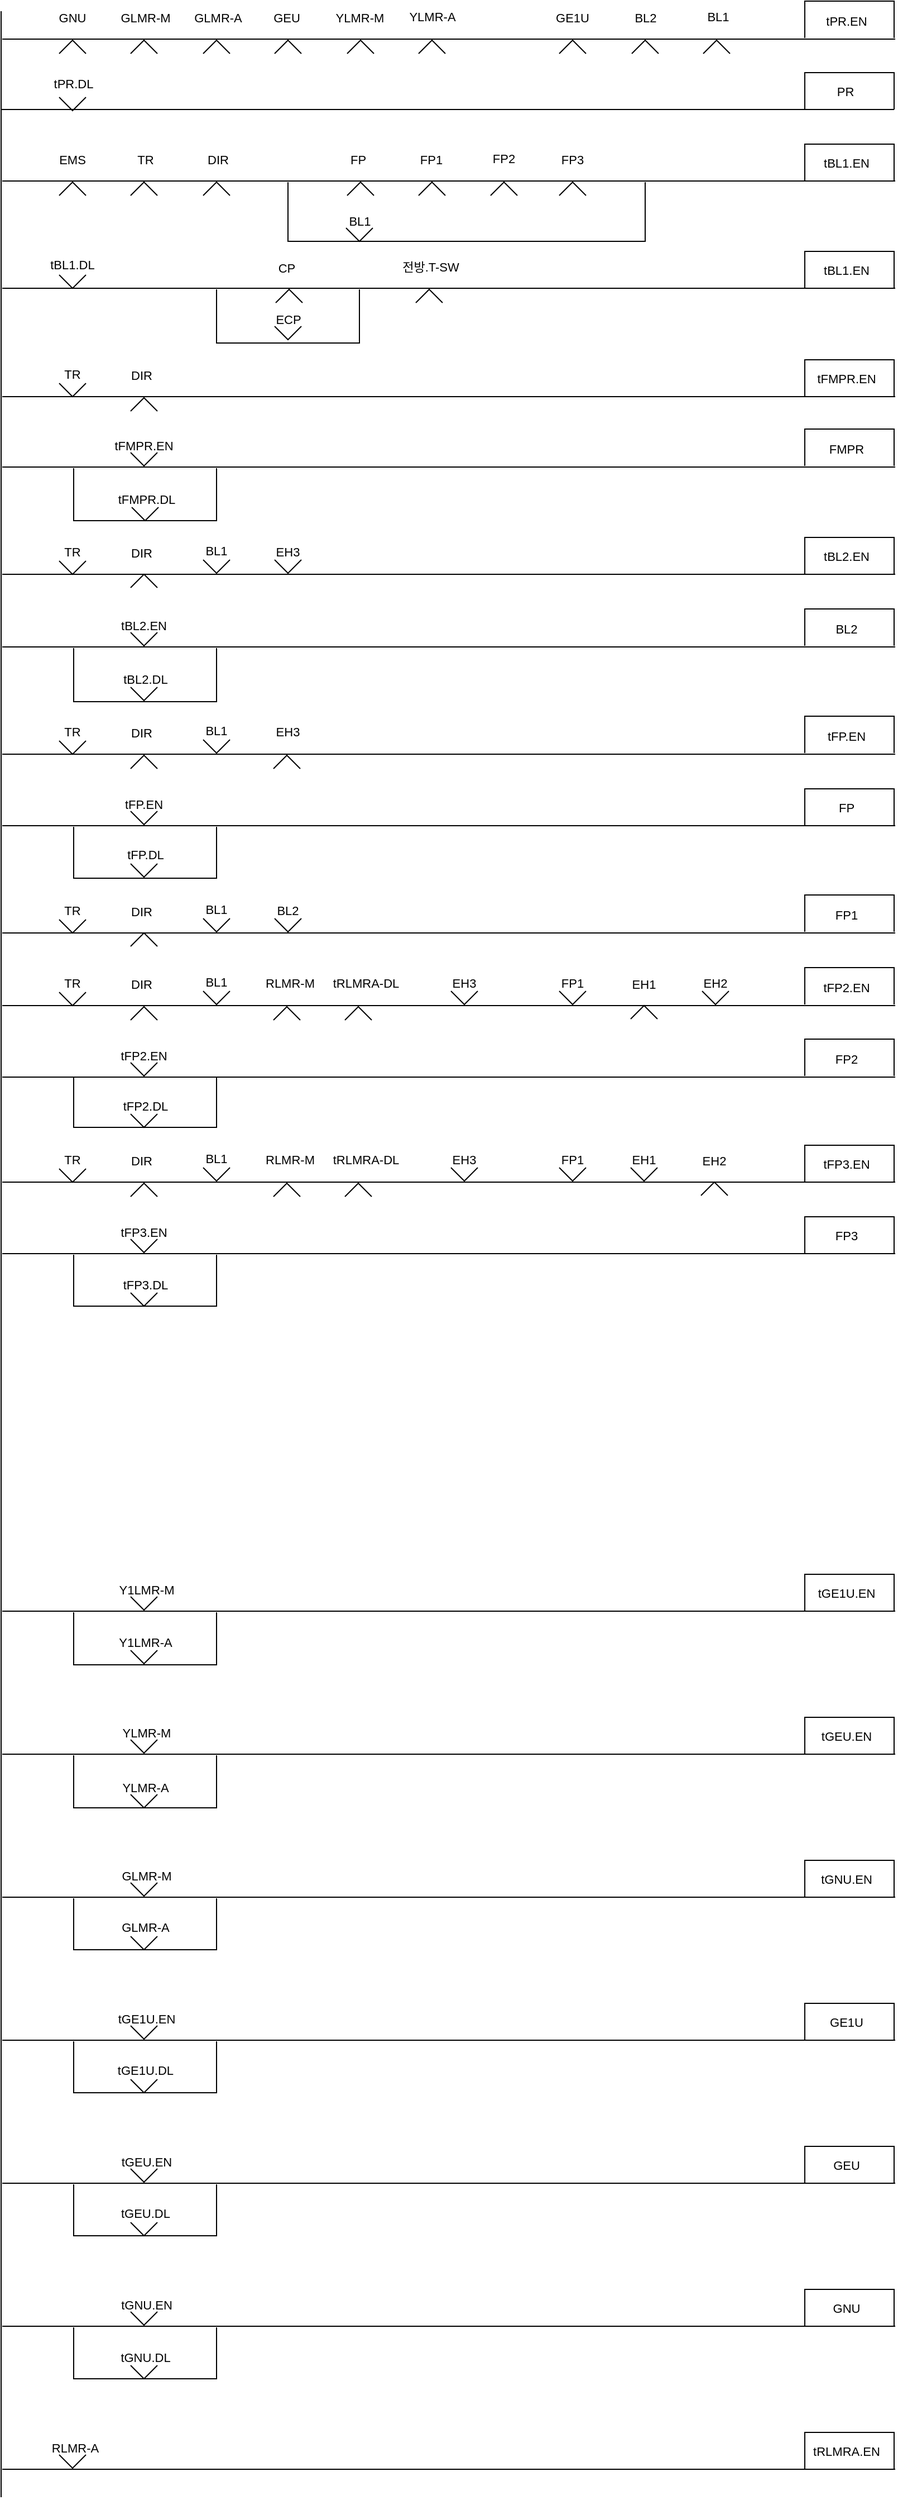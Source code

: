 <mxfile version="20.3.2" type="github">
  <diagram id="kgpKYQtTHZ0yAKxKKP6v" name="제어로직">
    <mxGraphModel dx="1209" dy="724" grid="1" gridSize="8" guides="1" tooltips="1" connect="1" arrows="1" fold="1" page="1" pageScale="1" pageWidth="850" pageHeight="1100" math="0" shadow="0">
      <root>
        <mxCell id="0" />
        <mxCell id="1" parent="0" />
        <mxCell id="gUSq3eRbtcJCQc7t1ovm-4" value="" style="endArrow=none;html=1;rounded=0;" parent="1" edge="1">
          <mxGeometry width="50" height="50" relative="1" as="geometry">
            <mxPoint x="32" y="64" as="sourcePoint" />
            <mxPoint x="832" y="64" as="targetPoint" />
          </mxGeometry>
        </mxCell>
        <mxCell id="gUSq3eRbtcJCQc7t1ovm-8" value="GNU" style="text;html=1;strokeColor=none;fillColor=none;align=center;verticalAlign=middle;whiteSpace=wrap;rounded=0;fontFamily=Helvetica;fontSize=11;fontColor=default;" parent="1" vertex="1">
          <mxGeometry x="75" y="35" width="40" height="20" as="geometry" />
        </mxCell>
        <mxCell id="gUSq3eRbtcJCQc7t1ovm-10" value="" style="endArrow=none;html=1;rounded=0;labelBackgroundColor=default;fontFamily=Helvetica;fontSize=11;fontColor=default;startSize=3;endSize=3;sourcePerimeterSpacing=0;strokeColor=default;shape=connector;jumpStyle=none;jumpSize=6;" parent="1" edge="1">
          <mxGeometry width="50" height="50" relative="1" as="geometry">
            <mxPoint x="751" y="63" as="sourcePoint" />
            <mxPoint x="831" y="63" as="targetPoint" />
            <Array as="points">
              <mxPoint x="751" y="48" />
              <mxPoint x="751" y="30" />
              <mxPoint x="791" y="30" />
              <mxPoint x="831" y="30" />
            </Array>
          </mxGeometry>
        </mxCell>
        <mxCell id="8xq6pTCcTXYKqQCNeDjy-1" value="" style="endArrow=none;html=1;rounded=0;" edge="1" parent="1">
          <mxGeometry width="50" height="50" relative="1" as="geometry">
            <mxPoint x="31" y="2264" as="sourcePoint" />
            <mxPoint x="31" y="39" as="targetPoint" />
          </mxGeometry>
        </mxCell>
        <mxCell id="8xq6pTCcTXYKqQCNeDjy-4" value="" style="verticalLabelPosition=bottom;html=1;verticalAlign=top;align=center;shape=mxgraph.floorplan.windowBow;strokeWidth=1;direction=west;" vertex="1" parent="1">
          <mxGeometry x="83" y="47" width="24" height="48" as="geometry" />
        </mxCell>
        <mxCell id="8xq6pTCcTXYKqQCNeDjy-6" value="GLMR-M" style="text;html=1;strokeColor=none;fillColor=none;align=center;verticalAlign=middle;whiteSpace=wrap;rounded=0;fontFamily=Helvetica;fontSize=11;fontColor=default;" vertex="1" parent="1">
          <mxGeometry x="137" y="35" width="47" height="20" as="geometry" />
        </mxCell>
        <mxCell id="8xq6pTCcTXYKqQCNeDjy-7" value="" style="verticalLabelPosition=bottom;html=1;verticalAlign=top;align=center;shape=mxgraph.floorplan.windowBow;strokeWidth=1;direction=west;" vertex="1" parent="1">
          <mxGeometry x="147" y="47" width="24" height="48" as="geometry" />
        </mxCell>
        <mxCell id="8xq6pTCcTXYKqQCNeDjy-8" value="" style="verticalLabelPosition=bottom;html=1;verticalAlign=top;align=center;shape=mxgraph.floorplan.windowBow;strokeWidth=1;direction=west;" vertex="1" parent="1">
          <mxGeometry x="212" y="47" width="24" height="48" as="geometry" />
        </mxCell>
        <mxCell id="8xq6pTCcTXYKqQCNeDjy-9" value="" style="verticalLabelPosition=bottom;html=1;verticalAlign=top;align=center;shape=mxgraph.floorplan.windowBow;strokeWidth=1;direction=west;" vertex="1" parent="1">
          <mxGeometry x="276" y="47" width="24" height="48" as="geometry" />
        </mxCell>
        <mxCell id="8xq6pTCcTXYKqQCNeDjy-10" value="" style="verticalLabelPosition=bottom;html=1;verticalAlign=top;align=center;shape=mxgraph.floorplan.windowBow;strokeWidth=1;direction=west;" vertex="1" parent="1">
          <mxGeometry x="341" y="47" width="24" height="48" as="geometry" />
        </mxCell>
        <mxCell id="8xq6pTCcTXYKqQCNeDjy-11" value="" style="verticalLabelPosition=bottom;html=1;verticalAlign=top;align=center;shape=mxgraph.floorplan.windowBow;strokeWidth=1;direction=west;" vertex="1" parent="1">
          <mxGeometry x="405" y="47" width="24" height="48" as="geometry" />
        </mxCell>
        <mxCell id="8xq6pTCcTXYKqQCNeDjy-12" value="" style="verticalLabelPosition=bottom;html=1;verticalAlign=top;align=center;shape=mxgraph.floorplan.windowBow;strokeWidth=1;direction=west;" vertex="1" parent="1">
          <mxGeometry x="531" y="47" width="24" height="48" as="geometry" />
        </mxCell>
        <mxCell id="8xq6pTCcTXYKqQCNeDjy-13" value="" style="verticalLabelPosition=bottom;html=1;verticalAlign=top;align=center;shape=mxgraph.floorplan.windowBow;strokeWidth=1;direction=west;" vertex="1" parent="1">
          <mxGeometry x="596" y="47" width="24" height="48" as="geometry" />
        </mxCell>
        <mxCell id="8xq6pTCcTXYKqQCNeDjy-14" value="" style="verticalLabelPosition=bottom;html=1;verticalAlign=top;align=center;shape=mxgraph.floorplan.windowBow;strokeWidth=1;direction=west;" vertex="1" parent="1">
          <mxGeometry x="660" y="47" width="24" height="48" as="geometry" />
        </mxCell>
        <mxCell id="8xq6pTCcTXYKqQCNeDjy-15" value="GLMR-A" style="text;html=1;strokeColor=none;fillColor=none;align=center;verticalAlign=middle;whiteSpace=wrap;rounded=0;fontFamily=Helvetica;fontSize=11;fontColor=default;" vertex="1" parent="1">
          <mxGeometry x="202" y="35" width="47" height="20" as="geometry" />
        </mxCell>
        <mxCell id="8xq6pTCcTXYKqQCNeDjy-16" value="GEU" style="text;html=1;strokeColor=none;fillColor=none;align=center;verticalAlign=middle;whiteSpace=wrap;rounded=0;fontFamily=Helvetica;fontSize=11;fontColor=default;" vertex="1" parent="1">
          <mxGeometry x="267" y="35" width="40" height="20" as="geometry" />
        </mxCell>
        <mxCell id="8xq6pTCcTXYKqQCNeDjy-17" value="YLMR-M" style="text;html=1;strokeColor=none;fillColor=none;align=center;verticalAlign=middle;whiteSpace=wrap;rounded=0;fontFamily=Helvetica;fontSize=11;fontColor=default;" vertex="1" parent="1">
          <mxGeometry x="329" y="35" width="47" height="20" as="geometry" />
        </mxCell>
        <mxCell id="8xq6pTCcTXYKqQCNeDjy-18" value="YLMR-A" style="text;html=1;strokeColor=none;fillColor=none;align=center;verticalAlign=middle;whiteSpace=wrap;rounded=0;fontFamily=Helvetica;fontSize=11;fontColor=default;" vertex="1" parent="1">
          <mxGeometry x="394" y="34" width="47" height="20" as="geometry" />
        </mxCell>
        <mxCell id="8xq6pTCcTXYKqQCNeDjy-19" value="GE1U" style="text;html=1;strokeColor=none;fillColor=none;align=center;verticalAlign=middle;whiteSpace=wrap;rounded=0;fontFamily=Helvetica;fontSize=11;fontColor=default;" vertex="1" parent="1">
          <mxGeometry x="523" y="35" width="40" height="20" as="geometry" />
        </mxCell>
        <mxCell id="8xq6pTCcTXYKqQCNeDjy-20" value="BL2" style="text;html=1;strokeColor=none;fillColor=none;align=center;verticalAlign=middle;whiteSpace=wrap;rounded=0;fontFamily=Helvetica;fontSize=11;fontColor=default;" vertex="1" parent="1">
          <mxGeometry x="585" y="35" width="47" height="20" as="geometry" />
        </mxCell>
        <mxCell id="8xq6pTCcTXYKqQCNeDjy-21" value="BL1" style="text;html=1;strokeColor=none;fillColor=none;align=center;verticalAlign=middle;whiteSpace=wrap;rounded=0;fontFamily=Helvetica;fontSize=11;fontColor=default;" vertex="1" parent="1">
          <mxGeometry x="650" y="34" width="47" height="20" as="geometry" />
        </mxCell>
        <mxCell id="8xq6pTCcTXYKqQCNeDjy-23" value="tPR.EN" style="text;html=1;strokeColor=none;fillColor=none;align=center;verticalAlign=middle;whiteSpace=wrap;rounded=0;fontFamily=Helvetica;fontSize=11;fontColor=default;" vertex="1" parent="1">
          <mxGeometry x="765" y="38" width="47" height="20" as="geometry" />
        </mxCell>
        <mxCell id="8xq6pTCcTXYKqQCNeDjy-24" value="" style="endArrow=none;html=1;rounded=0;" edge="1" parent="1">
          <mxGeometry width="50" height="50" relative="1" as="geometry">
            <mxPoint x="31" y="127" as="sourcePoint" />
            <mxPoint x="831" y="127" as="targetPoint" />
          </mxGeometry>
        </mxCell>
        <mxCell id="8xq6pTCcTXYKqQCNeDjy-25" value="tPR.DL" style="text;html=1;strokeColor=none;fillColor=none;align=center;verticalAlign=middle;whiteSpace=wrap;rounded=0;fontFamily=Helvetica;fontSize=11;fontColor=default;" vertex="1" parent="1">
          <mxGeometry x="76" y="94" width="40" height="20" as="geometry" />
        </mxCell>
        <mxCell id="8xq6pTCcTXYKqQCNeDjy-26" value="" style="endArrow=none;html=1;rounded=0;labelBackgroundColor=default;fontFamily=Helvetica;fontSize=11;fontColor=default;startSize=3;endSize=3;sourcePerimeterSpacing=0;strokeColor=default;shape=connector;jumpStyle=none;jumpSize=6;" edge="1" parent="1">
          <mxGeometry width="50" height="50" relative="1" as="geometry">
            <mxPoint x="751.0" y="127" as="sourcePoint" />
            <mxPoint x="831.0" y="127" as="targetPoint" />
            <Array as="points">
              <mxPoint x="751" y="112" />
              <mxPoint x="751" y="94" />
              <mxPoint x="793" y="94" />
              <mxPoint x="831" y="94" />
            </Array>
          </mxGeometry>
        </mxCell>
        <mxCell id="8xq6pTCcTXYKqQCNeDjy-27" value="" style="verticalLabelPosition=bottom;html=1;verticalAlign=top;align=center;shape=mxgraph.floorplan.windowBow;strokeWidth=1;direction=east;" vertex="1" parent="1">
          <mxGeometry x="83" y="98" width="24" height="48" as="geometry" />
        </mxCell>
        <mxCell id="8xq6pTCcTXYKqQCNeDjy-44" value="PR" style="text;html=1;strokeColor=none;fillColor=none;align=center;verticalAlign=middle;whiteSpace=wrap;rounded=0;fontFamily=Helvetica;fontSize=11;fontColor=default;" vertex="1" parent="1">
          <mxGeometry x="764" y="101" width="47" height="20" as="geometry" />
        </mxCell>
        <mxCell id="8xq6pTCcTXYKqQCNeDjy-46" value="" style="endArrow=none;html=1;rounded=0;" edge="1" parent="1">
          <mxGeometry width="50" height="50" relative="1" as="geometry">
            <mxPoint x="32" y="191" as="sourcePoint" />
            <mxPoint x="832" y="191" as="targetPoint" />
          </mxGeometry>
        </mxCell>
        <mxCell id="8xq6pTCcTXYKqQCNeDjy-47" value="EMS" style="text;html=1;strokeColor=none;fillColor=none;align=center;verticalAlign=middle;whiteSpace=wrap;rounded=0;fontFamily=Helvetica;fontSize=11;fontColor=default;" vertex="1" parent="1">
          <mxGeometry x="75" y="162" width="40" height="20" as="geometry" />
        </mxCell>
        <mxCell id="8xq6pTCcTXYKqQCNeDjy-48" value="" style="endArrow=none;html=1;rounded=0;labelBackgroundColor=default;fontFamily=Helvetica;fontSize=11;fontColor=default;startSize=3;endSize=3;sourcePerimeterSpacing=0;strokeColor=default;shape=connector;jumpStyle=none;jumpSize=6;" edge="1" parent="1">
          <mxGeometry width="50" height="50" relative="1" as="geometry">
            <mxPoint x="751.0" y="191" as="sourcePoint" />
            <mxPoint x="831.0" y="191" as="targetPoint" />
            <Array as="points">
              <mxPoint x="751" y="176" />
              <mxPoint x="751" y="158" />
              <mxPoint x="791" y="158" />
              <mxPoint x="831" y="158" />
            </Array>
          </mxGeometry>
        </mxCell>
        <mxCell id="8xq6pTCcTXYKqQCNeDjy-49" value="" style="verticalLabelPosition=bottom;html=1;verticalAlign=top;align=center;shape=mxgraph.floorplan.windowBow;strokeWidth=1;direction=west;" vertex="1" parent="1">
          <mxGeometry x="83" y="174" width="24" height="48" as="geometry" />
        </mxCell>
        <mxCell id="8xq6pTCcTXYKqQCNeDjy-50" value="TR" style="text;html=1;strokeColor=none;fillColor=none;align=center;verticalAlign=middle;whiteSpace=wrap;rounded=0;fontFamily=Helvetica;fontSize=11;fontColor=default;" vertex="1" parent="1">
          <mxGeometry x="137" y="162" width="47" height="20" as="geometry" />
        </mxCell>
        <mxCell id="8xq6pTCcTXYKqQCNeDjy-51" value="" style="verticalLabelPosition=bottom;html=1;verticalAlign=top;align=center;shape=mxgraph.floorplan.windowBow;strokeWidth=1;direction=west;" vertex="1" parent="1">
          <mxGeometry x="147" y="174" width="24" height="48" as="geometry" />
        </mxCell>
        <mxCell id="8xq6pTCcTXYKqQCNeDjy-52" value="" style="verticalLabelPosition=bottom;html=1;verticalAlign=top;align=center;shape=mxgraph.floorplan.windowBow;strokeWidth=1;direction=west;" vertex="1" parent="1">
          <mxGeometry x="212" y="174" width="24" height="48" as="geometry" />
        </mxCell>
        <mxCell id="8xq6pTCcTXYKqQCNeDjy-53" value="" style="verticalLabelPosition=bottom;html=1;verticalAlign=top;align=center;shape=mxgraph.floorplan.windowBow;strokeWidth=1;direction=west;" vertex="1" parent="1">
          <mxGeometry x="469.5" y="174" width="24" height="48" as="geometry" />
        </mxCell>
        <mxCell id="8xq6pTCcTXYKqQCNeDjy-54" value="" style="verticalLabelPosition=bottom;html=1;verticalAlign=top;align=center;shape=mxgraph.floorplan.windowBow;strokeWidth=1;direction=west;" vertex="1" parent="1">
          <mxGeometry x="341" y="174" width="24" height="48" as="geometry" />
        </mxCell>
        <mxCell id="8xq6pTCcTXYKqQCNeDjy-55" value="" style="verticalLabelPosition=bottom;html=1;verticalAlign=top;align=center;shape=mxgraph.floorplan.windowBow;strokeWidth=1;direction=west;" vertex="1" parent="1">
          <mxGeometry x="405" y="174" width="24" height="48" as="geometry" />
        </mxCell>
        <mxCell id="8xq6pTCcTXYKqQCNeDjy-56" value="" style="verticalLabelPosition=bottom;html=1;verticalAlign=top;align=center;shape=mxgraph.floorplan.windowBow;strokeWidth=1;direction=west;" vertex="1" parent="1">
          <mxGeometry x="531" y="174" width="24" height="48" as="geometry" />
        </mxCell>
        <mxCell id="8xq6pTCcTXYKqQCNeDjy-59" value="DIR" style="text;html=1;strokeColor=none;fillColor=none;align=center;verticalAlign=middle;whiteSpace=wrap;rounded=0;fontFamily=Helvetica;fontSize=11;fontColor=default;" vertex="1" parent="1">
          <mxGeometry x="202" y="162" width="47" height="20" as="geometry" />
        </mxCell>
        <mxCell id="8xq6pTCcTXYKqQCNeDjy-60" value="FP" style="text;html=1;strokeColor=none;fillColor=none;align=center;verticalAlign=middle;whiteSpace=wrap;rounded=0;fontFamily=Helvetica;fontSize=11;fontColor=default;" vertex="1" parent="1">
          <mxGeometry x="331" y="162" width="40" height="20" as="geometry" />
        </mxCell>
        <mxCell id="8xq6pTCcTXYKqQCNeDjy-61" value="FP1" style="text;html=1;strokeColor=none;fillColor=none;align=center;verticalAlign=middle;whiteSpace=wrap;rounded=0;fontFamily=Helvetica;fontSize=11;fontColor=default;" vertex="1" parent="1">
          <mxGeometry x="393" y="162" width="47" height="20" as="geometry" />
        </mxCell>
        <mxCell id="8xq6pTCcTXYKqQCNeDjy-62" value="FP2" style="text;html=1;strokeColor=none;fillColor=none;align=center;verticalAlign=middle;whiteSpace=wrap;rounded=0;fontFamily=Helvetica;fontSize=11;fontColor=default;" vertex="1" parent="1">
          <mxGeometry x="458" y="161" width="47" height="20" as="geometry" />
        </mxCell>
        <mxCell id="8xq6pTCcTXYKqQCNeDjy-63" value="FP3" style="text;html=1;strokeColor=none;fillColor=none;align=center;verticalAlign=middle;whiteSpace=wrap;rounded=0;fontFamily=Helvetica;fontSize=11;fontColor=default;" vertex="1" parent="1">
          <mxGeometry x="523" y="162" width="40" height="20" as="geometry" />
        </mxCell>
        <mxCell id="8xq6pTCcTXYKqQCNeDjy-66" value="tBL1.EN" style="text;html=1;strokeColor=none;fillColor=none;align=center;verticalAlign=middle;whiteSpace=wrap;rounded=0;fontFamily=Helvetica;fontSize=11;fontColor=default;" vertex="1" parent="1">
          <mxGeometry x="765" y="165" width="47" height="20" as="geometry" />
        </mxCell>
        <mxCell id="8xq6pTCcTXYKqQCNeDjy-67" value="" style="endArrow=none;html=1;rounded=0;" edge="1" parent="1">
          <mxGeometry width="50" height="50" relative="1" as="geometry">
            <mxPoint x="288" y="192" as="sourcePoint" />
            <mxPoint x="608" y="192" as="targetPoint" />
            <Array as="points">
              <mxPoint x="288" y="245" />
              <mxPoint x="608" y="245" />
            </Array>
          </mxGeometry>
        </mxCell>
        <mxCell id="8xq6pTCcTXYKqQCNeDjy-68" value="" style="verticalLabelPosition=bottom;html=1;verticalAlign=top;align=center;shape=mxgraph.floorplan.windowBow;strokeWidth=1;direction=east;" vertex="1" parent="1">
          <mxGeometry x="340" y="215" width="24" height="48" as="geometry" />
        </mxCell>
        <mxCell id="8xq6pTCcTXYKqQCNeDjy-69" value="BL1" style="text;html=1;strokeColor=none;fillColor=none;align=center;verticalAlign=middle;whiteSpace=wrap;rounded=0;fontFamily=Helvetica;fontSize=11;fontColor=default;" vertex="1" parent="1">
          <mxGeometry x="329" y="217" width="47" height="20" as="geometry" />
        </mxCell>
        <mxCell id="8xq6pTCcTXYKqQCNeDjy-70" value="" style="endArrow=none;html=1;rounded=0;" edge="1" parent="1">
          <mxGeometry width="50" height="50" relative="1" as="geometry">
            <mxPoint x="32" y="287" as="sourcePoint" />
            <mxPoint x="832" y="287" as="targetPoint" />
          </mxGeometry>
        </mxCell>
        <mxCell id="8xq6pTCcTXYKqQCNeDjy-71" value="tBL1.DL" style="text;html=1;strokeColor=none;fillColor=none;align=center;verticalAlign=middle;whiteSpace=wrap;rounded=0;fontFamily=Helvetica;fontSize=11;fontColor=default;" vertex="1" parent="1">
          <mxGeometry x="75" y="256" width="40" height="20" as="geometry" />
        </mxCell>
        <mxCell id="8xq6pTCcTXYKqQCNeDjy-72" value="" style="endArrow=none;html=1;rounded=0;labelBackgroundColor=default;fontFamily=Helvetica;fontSize=11;fontColor=default;startSize=3;endSize=3;sourcePerimeterSpacing=0;strokeColor=default;shape=connector;jumpStyle=none;jumpSize=6;" edge="1" parent="1">
          <mxGeometry width="50" height="50" relative="1" as="geometry">
            <mxPoint x="751.0" y="287" as="sourcePoint" />
            <mxPoint x="831.0" y="287" as="targetPoint" />
            <Array as="points">
              <mxPoint x="751" y="272" />
              <mxPoint x="751" y="254" />
              <mxPoint x="791" y="254" />
              <mxPoint x="831" y="254" />
            </Array>
          </mxGeometry>
        </mxCell>
        <mxCell id="8xq6pTCcTXYKqQCNeDjy-73" value="" style="verticalLabelPosition=bottom;html=1;verticalAlign=top;align=center;shape=mxgraph.floorplan.windowBow;strokeWidth=1;direction=east;" vertex="1" parent="1">
          <mxGeometry x="83" y="257" width="24" height="48" as="geometry" />
        </mxCell>
        <mxCell id="8xq6pTCcTXYKqQCNeDjy-77" value="" style="verticalLabelPosition=bottom;html=1;verticalAlign=top;align=center;shape=mxgraph.floorplan.windowBow;strokeWidth=1;direction=west;" vertex="1" parent="1">
          <mxGeometry x="402.5" y="270" width="24" height="48" as="geometry" />
        </mxCell>
        <mxCell id="8xq6pTCcTXYKqQCNeDjy-78" value="" style="verticalLabelPosition=bottom;html=1;verticalAlign=top;align=center;shape=mxgraph.floorplan.windowBow;strokeWidth=1;direction=west;" vertex="1" parent="1">
          <mxGeometry x="277" y="270" width="24" height="48" as="geometry" />
        </mxCell>
        <mxCell id="8xq6pTCcTXYKqQCNeDjy-82" value="CP" style="text;html=1;strokeColor=none;fillColor=none;align=center;verticalAlign=middle;whiteSpace=wrap;rounded=0;fontFamily=Helvetica;fontSize=11;fontColor=default;" vertex="1" parent="1">
          <mxGeometry x="267" y="259" width="40" height="20" as="geometry" />
        </mxCell>
        <mxCell id="8xq6pTCcTXYKqQCNeDjy-84" value="전방.T-SW" style="text;html=1;strokeColor=none;fillColor=none;align=center;verticalAlign=middle;whiteSpace=wrap;rounded=0;fontFamily=Helvetica;fontSize=11;fontColor=default;" vertex="1" parent="1">
          <mxGeometry x="385" y="258" width="62" height="20" as="geometry" />
        </mxCell>
        <mxCell id="8xq6pTCcTXYKqQCNeDjy-86" value="tBL1.EN" style="text;html=1;strokeColor=none;fillColor=none;align=center;verticalAlign=middle;whiteSpace=wrap;rounded=0;fontFamily=Helvetica;fontSize=11;fontColor=default;" vertex="1" parent="1">
          <mxGeometry x="765" y="261" width="47" height="20" as="geometry" />
        </mxCell>
        <mxCell id="8xq6pTCcTXYKqQCNeDjy-87" value="" style="endArrow=none;html=1;rounded=0;" edge="1" parent="1">
          <mxGeometry width="50" height="50" relative="1" as="geometry">
            <mxPoint x="224" y="288" as="sourcePoint" />
            <mxPoint x="352" y="288" as="targetPoint" />
            <Array as="points">
              <mxPoint x="224" y="336" />
              <mxPoint x="352" y="336" />
            </Array>
          </mxGeometry>
        </mxCell>
        <mxCell id="8xq6pTCcTXYKqQCNeDjy-88" value="" style="verticalLabelPosition=bottom;html=1;verticalAlign=top;align=center;shape=mxgraph.floorplan.windowBow;strokeWidth=1;direction=east;" vertex="1" parent="1">
          <mxGeometry x="276" y="303" width="24" height="48" as="geometry" />
        </mxCell>
        <mxCell id="8xq6pTCcTXYKqQCNeDjy-89" value="ECP" style="text;html=1;strokeColor=none;fillColor=none;align=center;verticalAlign=middle;whiteSpace=wrap;rounded=0;fontFamily=Helvetica;fontSize=11;fontColor=default;" vertex="1" parent="1">
          <mxGeometry x="265" y="305" width="47" height="20" as="geometry" />
        </mxCell>
        <mxCell id="8xq6pTCcTXYKqQCNeDjy-91" value="" style="endArrow=none;html=1;rounded=0;" edge="1" parent="1">
          <mxGeometry width="50" height="50" relative="1" as="geometry">
            <mxPoint x="32" y="384.0" as="sourcePoint" />
            <mxPoint x="832" y="384.0" as="targetPoint" />
          </mxGeometry>
        </mxCell>
        <mxCell id="8xq6pTCcTXYKqQCNeDjy-92" value="TR" style="text;html=1;strokeColor=none;fillColor=none;align=center;verticalAlign=middle;whiteSpace=wrap;rounded=0;fontFamily=Helvetica;fontSize=11;fontColor=default;" vertex="1" parent="1">
          <mxGeometry x="75" y="354" width="40" height="20" as="geometry" />
        </mxCell>
        <mxCell id="8xq6pTCcTXYKqQCNeDjy-93" value="" style="endArrow=none;html=1;rounded=0;labelBackgroundColor=default;fontFamily=Helvetica;fontSize=11;fontColor=default;startSize=3;endSize=3;sourcePerimeterSpacing=0;strokeColor=default;shape=connector;jumpStyle=none;jumpSize=6;" edge="1" parent="1">
          <mxGeometry width="50" height="50" relative="1" as="geometry">
            <mxPoint x="751.0" y="384.0" as="sourcePoint" />
            <mxPoint x="831.0" y="384.0" as="targetPoint" />
            <Array as="points">
              <mxPoint x="751" y="369" />
              <mxPoint x="751" y="351" />
              <mxPoint x="791" y="351" />
              <mxPoint x="831" y="351" />
            </Array>
          </mxGeometry>
        </mxCell>
        <mxCell id="8xq6pTCcTXYKqQCNeDjy-94" value="" style="verticalLabelPosition=bottom;html=1;verticalAlign=top;align=center;shape=mxgraph.floorplan.windowBow;strokeWidth=1;direction=east;" vertex="1" parent="1">
          <mxGeometry x="83" y="354" width="24" height="48" as="geometry" />
        </mxCell>
        <mxCell id="8xq6pTCcTXYKqQCNeDjy-96" value="" style="verticalLabelPosition=bottom;html=1;verticalAlign=top;align=center;shape=mxgraph.floorplan.windowBow;strokeWidth=1;direction=west;" vertex="1" parent="1">
          <mxGeometry x="147" y="367" width="24" height="48" as="geometry" />
        </mxCell>
        <mxCell id="8xq6pTCcTXYKqQCNeDjy-97" value="DIR" style="text;html=1;strokeColor=none;fillColor=none;align=center;verticalAlign=middle;whiteSpace=wrap;rounded=0;fontFamily=Helvetica;fontSize=11;fontColor=default;" vertex="1" parent="1">
          <mxGeometry x="137" y="355" width="40" height="20" as="geometry" />
        </mxCell>
        <mxCell id="8xq6pTCcTXYKqQCNeDjy-99" value="tFMPR.EN" style="text;html=1;strokeColor=none;fillColor=none;align=center;verticalAlign=middle;whiteSpace=wrap;rounded=0;fontFamily=Helvetica;fontSize=11;fontColor=default;" vertex="1" parent="1">
          <mxGeometry x="765" y="358" width="47" height="20" as="geometry" />
        </mxCell>
        <mxCell id="8xq6pTCcTXYKqQCNeDjy-100" value="" style="endArrow=none;html=1;rounded=0;" edge="1" parent="1">
          <mxGeometry width="50" height="50" relative="1" as="geometry">
            <mxPoint x="32" y="447.0" as="sourcePoint" />
            <mxPoint x="832" y="447.0" as="targetPoint" />
          </mxGeometry>
        </mxCell>
        <mxCell id="8xq6pTCcTXYKqQCNeDjy-102" value="" style="endArrow=none;html=1;rounded=0;labelBackgroundColor=default;fontFamily=Helvetica;fontSize=11;fontColor=default;startSize=3;endSize=3;sourcePerimeterSpacing=0;strokeColor=default;shape=connector;jumpStyle=none;jumpSize=6;" edge="1" parent="1">
          <mxGeometry width="50" height="50" relative="1" as="geometry">
            <mxPoint x="751.0" y="446.0" as="sourcePoint" />
            <mxPoint x="831.0" y="446.0" as="targetPoint" />
            <Array as="points">
              <mxPoint x="751" y="431" />
              <mxPoint x="751" y="413" />
              <mxPoint x="791" y="413" />
              <mxPoint x="831" y="413" />
            </Array>
          </mxGeometry>
        </mxCell>
        <mxCell id="8xq6pTCcTXYKqQCNeDjy-106" value="tFMPR.EN" style="text;html=1;strokeColor=none;fillColor=none;align=center;verticalAlign=middle;whiteSpace=wrap;rounded=0;fontFamily=Helvetica;fontSize=11;fontColor=default;" vertex="1" parent="1">
          <mxGeometry x="139" y="418" width="40" height="20" as="geometry" />
        </mxCell>
        <mxCell id="8xq6pTCcTXYKqQCNeDjy-108" value="FMPR" style="text;html=1;strokeColor=none;fillColor=none;align=center;verticalAlign=middle;whiteSpace=wrap;rounded=0;fontFamily=Helvetica;fontSize=11;fontColor=default;" vertex="1" parent="1">
          <mxGeometry x="765" y="421" width="47" height="20" as="geometry" />
        </mxCell>
        <mxCell id="8xq6pTCcTXYKqQCNeDjy-109" value="" style="endArrow=none;html=1;rounded=0;" edge="1" parent="1">
          <mxGeometry width="50" height="50" relative="1" as="geometry">
            <mxPoint x="96" y="448" as="sourcePoint" />
            <mxPoint x="224" y="448" as="targetPoint" />
            <Array as="points">
              <mxPoint x="96" y="495" />
              <mxPoint x="224" y="495" />
            </Array>
          </mxGeometry>
        </mxCell>
        <mxCell id="8xq6pTCcTXYKqQCNeDjy-110" value="tFMPR.DL" style="text;html=1;strokeColor=none;fillColor=none;align=center;verticalAlign=middle;whiteSpace=wrap;rounded=0;fontFamily=Helvetica;fontSize=11;fontColor=default;" vertex="1" parent="1">
          <mxGeometry x="138" y="466" width="47" height="20" as="geometry" />
        </mxCell>
        <mxCell id="8xq6pTCcTXYKqQCNeDjy-111" value="" style="verticalLabelPosition=bottom;html=1;verticalAlign=top;align=center;shape=mxgraph.floorplan.windowBow;strokeWidth=1;direction=east;" vertex="1" parent="1">
          <mxGeometry x="148" y="465" width="24" height="48" as="geometry" />
        </mxCell>
        <mxCell id="8xq6pTCcTXYKqQCNeDjy-112" value="" style="verticalLabelPosition=bottom;html=1;verticalAlign=top;align=center;shape=mxgraph.floorplan.windowBow;strokeWidth=1;direction=east;" vertex="1" parent="1">
          <mxGeometry x="147" y="416" width="24" height="48" as="geometry" />
        </mxCell>
        <mxCell id="8xq6pTCcTXYKqQCNeDjy-113" value="" style="endArrow=none;html=1;rounded=0;" edge="1" parent="1">
          <mxGeometry width="50" height="50" relative="1" as="geometry">
            <mxPoint x="32" y="543" as="sourcePoint" />
            <mxPoint x="832" y="543" as="targetPoint" />
          </mxGeometry>
        </mxCell>
        <mxCell id="8xq6pTCcTXYKqQCNeDjy-114" value="TR" style="text;html=1;strokeColor=none;fillColor=none;align=center;verticalAlign=middle;whiteSpace=wrap;rounded=0;fontFamily=Helvetica;fontSize=11;fontColor=default;" vertex="1" parent="1">
          <mxGeometry x="75" y="513" width="40" height="20" as="geometry" />
        </mxCell>
        <mxCell id="8xq6pTCcTXYKqQCNeDjy-115" value="" style="endArrow=none;html=1;rounded=0;labelBackgroundColor=default;fontFamily=Helvetica;fontSize=11;fontColor=default;startSize=3;endSize=3;sourcePerimeterSpacing=0;strokeColor=default;shape=connector;jumpStyle=none;jumpSize=6;" edge="1" parent="1">
          <mxGeometry width="50" height="50" relative="1" as="geometry">
            <mxPoint x="751.0" y="543" as="sourcePoint" />
            <mxPoint x="831.0" y="543" as="targetPoint" />
            <Array as="points">
              <mxPoint x="751" y="528" />
              <mxPoint x="751" y="510" />
              <mxPoint x="791" y="510" />
              <mxPoint x="831" y="510" />
            </Array>
          </mxGeometry>
        </mxCell>
        <mxCell id="8xq6pTCcTXYKqQCNeDjy-116" value="" style="verticalLabelPosition=bottom;html=1;verticalAlign=top;align=center;shape=mxgraph.floorplan.windowBow;strokeWidth=1;direction=east;" vertex="1" parent="1">
          <mxGeometry x="83" y="513" width="24" height="48" as="geometry" />
        </mxCell>
        <mxCell id="8xq6pTCcTXYKqQCNeDjy-117" value="" style="verticalLabelPosition=bottom;html=1;verticalAlign=top;align=center;shape=mxgraph.floorplan.windowBow;strokeWidth=1;direction=west;" vertex="1" parent="1">
          <mxGeometry x="147" y="525" width="24" height="48" as="geometry" />
        </mxCell>
        <mxCell id="8xq6pTCcTXYKqQCNeDjy-118" value="DIR" style="text;html=1;strokeColor=none;fillColor=none;align=center;verticalAlign=middle;whiteSpace=wrap;rounded=0;fontFamily=Helvetica;fontSize=11;fontColor=default;" vertex="1" parent="1">
          <mxGeometry x="137" y="514" width="40" height="20" as="geometry" />
        </mxCell>
        <mxCell id="8xq6pTCcTXYKqQCNeDjy-119" value="tBL2.EN" style="text;html=1;strokeColor=none;fillColor=none;align=center;verticalAlign=middle;whiteSpace=wrap;rounded=0;fontFamily=Helvetica;fontSize=11;fontColor=default;" vertex="1" parent="1">
          <mxGeometry x="765" y="517" width="47" height="20" as="geometry" />
        </mxCell>
        <mxCell id="8xq6pTCcTXYKqQCNeDjy-120" value="" style="endArrow=none;html=1;rounded=0;" edge="1" parent="1">
          <mxGeometry width="50" height="50" relative="1" as="geometry">
            <mxPoint x="32" y="608" as="sourcePoint" />
            <mxPoint x="832" y="608" as="targetPoint" />
          </mxGeometry>
        </mxCell>
        <mxCell id="8xq6pTCcTXYKqQCNeDjy-121" value="" style="endArrow=none;html=1;rounded=0;labelBackgroundColor=default;fontFamily=Helvetica;fontSize=11;fontColor=default;startSize=3;endSize=3;sourcePerimeterSpacing=0;strokeColor=default;shape=connector;jumpStyle=none;jumpSize=6;" edge="1" parent="1">
          <mxGeometry width="50" height="50" relative="1" as="geometry">
            <mxPoint x="751.0" y="607" as="sourcePoint" />
            <mxPoint x="831.0" y="607" as="targetPoint" />
            <Array as="points">
              <mxPoint x="751" y="592" />
              <mxPoint x="751" y="574" />
              <mxPoint x="791" y="574" />
              <mxPoint x="831" y="574" />
            </Array>
          </mxGeometry>
        </mxCell>
        <mxCell id="8xq6pTCcTXYKqQCNeDjy-122" value="tBL2.EN" style="text;html=1;strokeColor=none;fillColor=none;align=center;verticalAlign=middle;whiteSpace=wrap;rounded=0;fontFamily=Helvetica;fontSize=11;fontColor=default;" vertex="1" parent="1">
          <mxGeometry x="139" y="579" width="40" height="20" as="geometry" />
        </mxCell>
        <mxCell id="8xq6pTCcTXYKqQCNeDjy-123" value="BL2" style="text;html=1;strokeColor=none;fillColor=none;align=center;verticalAlign=middle;whiteSpace=wrap;rounded=0;fontFamily=Helvetica;fontSize=11;fontColor=default;" vertex="1" parent="1">
          <mxGeometry x="765" y="582" width="47" height="20" as="geometry" />
        </mxCell>
        <mxCell id="8xq6pTCcTXYKqQCNeDjy-124" value="" style="endArrow=none;html=1;rounded=0;" edge="1" parent="1">
          <mxGeometry width="50" height="50" relative="1" as="geometry">
            <mxPoint x="96" y="609" as="sourcePoint" />
            <mxPoint x="224" y="609" as="targetPoint" />
            <Array as="points">
              <mxPoint x="96" y="657" />
              <mxPoint x="224" y="657" />
            </Array>
          </mxGeometry>
        </mxCell>
        <mxCell id="8xq6pTCcTXYKqQCNeDjy-125" value="tBL2.DL" style="text;html=1;strokeColor=none;fillColor=none;align=center;verticalAlign=middle;whiteSpace=wrap;rounded=0;fontFamily=Helvetica;fontSize=11;fontColor=default;" vertex="1" parent="1">
          <mxGeometry x="137" y="627" width="47" height="20" as="geometry" />
        </mxCell>
        <mxCell id="8xq6pTCcTXYKqQCNeDjy-126" value="" style="verticalLabelPosition=bottom;html=1;verticalAlign=top;align=center;shape=mxgraph.floorplan.windowBow;strokeWidth=1;direction=east;" vertex="1" parent="1">
          <mxGeometry x="147" y="626" width="24" height="48" as="geometry" />
        </mxCell>
        <mxCell id="8xq6pTCcTXYKqQCNeDjy-127" value="" style="verticalLabelPosition=bottom;html=1;verticalAlign=top;align=center;shape=mxgraph.floorplan.windowBow;strokeWidth=1;direction=east;" vertex="1" parent="1">
          <mxGeometry x="147" y="577" width="24" height="48" as="geometry" />
        </mxCell>
        <mxCell id="8xq6pTCcTXYKqQCNeDjy-128" value="BL1" style="text;html=1;strokeColor=none;fillColor=none;align=center;verticalAlign=middle;whiteSpace=wrap;rounded=0;fontFamily=Helvetica;fontSize=11;fontColor=default;" vertex="1" parent="1">
          <mxGeometry x="204" y="512" width="40" height="20" as="geometry" />
        </mxCell>
        <mxCell id="8xq6pTCcTXYKqQCNeDjy-129" value="" style="verticalLabelPosition=bottom;html=1;verticalAlign=top;align=center;shape=mxgraph.floorplan.windowBow;strokeWidth=1;direction=east;" vertex="1" parent="1">
          <mxGeometry x="212" y="512" width="24" height="48" as="geometry" />
        </mxCell>
        <mxCell id="8xq6pTCcTXYKqQCNeDjy-130" value="EH3" style="text;html=1;strokeColor=none;fillColor=none;align=center;verticalAlign=middle;whiteSpace=wrap;rounded=0;fontFamily=Helvetica;fontSize=11;fontColor=default;" vertex="1" parent="1">
          <mxGeometry x="268" y="513" width="40" height="20" as="geometry" />
        </mxCell>
        <mxCell id="8xq6pTCcTXYKqQCNeDjy-131" value="" style="verticalLabelPosition=bottom;html=1;verticalAlign=top;align=center;shape=mxgraph.floorplan.windowBow;strokeWidth=1;direction=east;" vertex="1" parent="1">
          <mxGeometry x="276" y="512" width="24" height="48" as="geometry" />
        </mxCell>
        <mxCell id="8xq6pTCcTXYKqQCNeDjy-132" value="" style="endArrow=none;html=1;rounded=0;" edge="1" parent="1">
          <mxGeometry width="50" height="50" relative="1" as="geometry">
            <mxPoint x="32.0" y="704" as="sourcePoint" />
            <mxPoint x="832" y="704" as="targetPoint" />
          </mxGeometry>
        </mxCell>
        <mxCell id="8xq6pTCcTXYKqQCNeDjy-133" value="TR" style="text;html=1;strokeColor=none;fillColor=none;align=center;verticalAlign=middle;whiteSpace=wrap;rounded=0;fontFamily=Helvetica;fontSize=11;fontColor=default;" vertex="1" parent="1">
          <mxGeometry x="75" y="674" width="40" height="20" as="geometry" />
        </mxCell>
        <mxCell id="8xq6pTCcTXYKqQCNeDjy-134" value="" style="endArrow=none;html=1;rounded=0;labelBackgroundColor=default;fontFamily=Helvetica;fontSize=11;fontColor=default;startSize=3;endSize=3;sourcePerimeterSpacing=0;strokeColor=default;shape=connector;jumpStyle=none;jumpSize=6;" edge="1" parent="1">
          <mxGeometry width="50" height="50" relative="1" as="geometry">
            <mxPoint x="751" y="703" as="sourcePoint" />
            <mxPoint x="831" y="703" as="targetPoint" />
            <Array as="points">
              <mxPoint x="751" y="688" />
              <mxPoint x="751" y="670" />
              <mxPoint x="791" y="670" />
              <mxPoint x="831" y="670" />
            </Array>
          </mxGeometry>
        </mxCell>
        <mxCell id="8xq6pTCcTXYKqQCNeDjy-135" value="" style="verticalLabelPosition=bottom;html=1;verticalAlign=top;align=center;shape=mxgraph.floorplan.windowBow;strokeWidth=1;direction=east;" vertex="1" parent="1">
          <mxGeometry x="83" y="674" width="24" height="48" as="geometry" />
        </mxCell>
        <mxCell id="8xq6pTCcTXYKqQCNeDjy-136" value="" style="verticalLabelPosition=bottom;html=1;verticalAlign=top;align=center;shape=mxgraph.floorplan.windowBow;strokeWidth=1;direction=west;" vertex="1" parent="1">
          <mxGeometry x="147" y="687" width="24" height="48" as="geometry" />
        </mxCell>
        <mxCell id="8xq6pTCcTXYKqQCNeDjy-137" value="DIR" style="text;html=1;strokeColor=none;fillColor=none;align=center;verticalAlign=middle;whiteSpace=wrap;rounded=0;fontFamily=Helvetica;fontSize=11;fontColor=default;" vertex="1" parent="1">
          <mxGeometry x="137" y="675" width="40" height="20" as="geometry" />
        </mxCell>
        <mxCell id="8xq6pTCcTXYKqQCNeDjy-138" value="tFP.EN" style="text;html=1;strokeColor=none;fillColor=none;align=center;verticalAlign=middle;whiteSpace=wrap;rounded=0;fontFamily=Helvetica;fontSize=11;fontColor=default;" vertex="1" parent="1">
          <mxGeometry x="765" y="678" width="47" height="20" as="geometry" />
        </mxCell>
        <mxCell id="8xq6pTCcTXYKqQCNeDjy-139" value="" style="endArrow=none;html=1;rounded=0;" edge="1" parent="1">
          <mxGeometry width="50" height="50" relative="1" as="geometry">
            <mxPoint x="32.0" y="768" as="sourcePoint" />
            <mxPoint x="832" y="768" as="targetPoint" />
          </mxGeometry>
        </mxCell>
        <mxCell id="8xq6pTCcTXYKqQCNeDjy-140" value="" style="endArrow=none;html=1;rounded=0;labelBackgroundColor=default;fontFamily=Helvetica;fontSize=11;fontColor=default;startSize=3;endSize=3;sourcePerimeterSpacing=0;strokeColor=default;shape=connector;jumpStyle=none;jumpSize=6;" edge="1" parent="1">
          <mxGeometry width="50" height="50" relative="1" as="geometry">
            <mxPoint x="751" y="768.0" as="sourcePoint" />
            <mxPoint x="831" y="768.0" as="targetPoint" />
            <Array as="points">
              <mxPoint x="751" y="753" />
              <mxPoint x="751" y="735" />
              <mxPoint x="791" y="735" />
              <mxPoint x="831" y="735" />
            </Array>
          </mxGeometry>
        </mxCell>
        <mxCell id="8xq6pTCcTXYKqQCNeDjy-141" value="tFP.EN" style="text;html=1;strokeColor=none;fillColor=none;align=center;verticalAlign=middle;whiteSpace=wrap;rounded=0;fontFamily=Helvetica;fontSize=11;fontColor=default;" vertex="1" parent="1">
          <mxGeometry x="139" y="739" width="40" height="20" as="geometry" />
        </mxCell>
        <mxCell id="8xq6pTCcTXYKqQCNeDjy-142" value="FP" style="text;html=1;strokeColor=none;fillColor=none;align=center;verticalAlign=middle;whiteSpace=wrap;rounded=0;fontFamily=Helvetica;fontSize=11;fontColor=default;" vertex="1" parent="1">
          <mxGeometry x="765" y="742" width="47" height="20" as="geometry" />
        </mxCell>
        <mxCell id="8xq6pTCcTXYKqQCNeDjy-143" value="" style="endArrow=none;html=1;rounded=0;" edge="1" parent="1">
          <mxGeometry width="50" height="50" relative="1" as="geometry">
            <mxPoint x="96" y="769" as="sourcePoint" />
            <mxPoint x="224" y="769" as="targetPoint" />
            <Array as="points">
              <mxPoint x="96" y="815" />
              <mxPoint x="224" y="815" />
            </Array>
          </mxGeometry>
        </mxCell>
        <mxCell id="8xq6pTCcTXYKqQCNeDjy-144" value="tFP.DL" style="text;html=1;strokeColor=none;fillColor=none;align=center;verticalAlign=middle;whiteSpace=wrap;rounded=0;fontFamily=Helvetica;fontSize=11;fontColor=default;" vertex="1" parent="1">
          <mxGeometry x="137" y="784" width="47" height="20" as="geometry" />
        </mxCell>
        <mxCell id="8xq6pTCcTXYKqQCNeDjy-145" value="" style="verticalLabelPosition=bottom;html=1;verticalAlign=top;align=center;shape=mxgraph.floorplan.windowBow;strokeWidth=1;direction=east;" vertex="1" parent="1">
          <mxGeometry x="147" y="784" width="24" height="48" as="geometry" />
        </mxCell>
        <mxCell id="8xq6pTCcTXYKqQCNeDjy-146" value="" style="verticalLabelPosition=bottom;html=1;verticalAlign=top;align=center;shape=mxgraph.floorplan.windowBow;strokeWidth=1;direction=east;" vertex="1" parent="1">
          <mxGeometry x="147" y="737" width="24" height="48" as="geometry" />
        </mxCell>
        <mxCell id="8xq6pTCcTXYKqQCNeDjy-147" value="BL1" style="text;html=1;strokeColor=none;fillColor=none;align=center;verticalAlign=middle;whiteSpace=wrap;rounded=0;fontFamily=Helvetica;fontSize=11;fontColor=default;" vertex="1" parent="1">
          <mxGeometry x="204" y="673" width="40" height="20" as="geometry" />
        </mxCell>
        <mxCell id="8xq6pTCcTXYKqQCNeDjy-148" value="" style="verticalLabelPosition=bottom;html=1;verticalAlign=top;align=center;shape=mxgraph.floorplan.windowBow;strokeWidth=1;direction=east;" vertex="1" parent="1">
          <mxGeometry x="212" y="673" width="24" height="48" as="geometry" />
        </mxCell>
        <mxCell id="8xq6pTCcTXYKqQCNeDjy-149" value="EH3" style="text;html=1;strokeColor=none;fillColor=none;align=center;verticalAlign=middle;whiteSpace=wrap;rounded=0;fontFamily=Helvetica;fontSize=11;fontColor=default;" vertex="1" parent="1">
          <mxGeometry x="268" y="674" width="40" height="20" as="geometry" />
        </mxCell>
        <mxCell id="8xq6pTCcTXYKqQCNeDjy-150" value="" style="verticalLabelPosition=bottom;html=1;verticalAlign=top;align=center;shape=mxgraph.floorplan.windowBow;strokeWidth=1;direction=west;" vertex="1" parent="1">
          <mxGeometry x="275" y="687" width="24" height="48" as="geometry" />
        </mxCell>
        <mxCell id="8xq6pTCcTXYKqQCNeDjy-151" value="" style="endArrow=none;html=1;rounded=0;" edge="1" parent="1">
          <mxGeometry width="50" height="50" relative="1" as="geometry">
            <mxPoint x="32.0" y="864" as="sourcePoint" />
            <mxPoint x="832" y="864" as="targetPoint" />
          </mxGeometry>
        </mxCell>
        <mxCell id="8xq6pTCcTXYKqQCNeDjy-152" value="TR" style="text;html=1;strokeColor=none;fillColor=none;align=center;verticalAlign=middle;whiteSpace=wrap;rounded=0;fontFamily=Helvetica;fontSize=11;fontColor=default;" vertex="1" parent="1">
          <mxGeometry x="75" y="834" width="40" height="20" as="geometry" />
        </mxCell>
        <mxCell id="8xq6pTCcTXYKqQCNeDjy-153" value="" style="endArrow=none;html=1;rounded=0;labelBackgroundColor=default;fontFamily=Helvetica;fontSize=11;fontColor=default;startSize=3;endSize=3;sourcePerimeterSpacing=0;strokeColor=default;shape=connector;jumpStyle=none;jumpSize=6;" edge="1" parent="1">
          <mxGeometry width="50" height="50" relative="1" as="geometry">
            <mxPoint x="751" y="863" as="sourcePoint" />
            <mxPoint x="831" y="863" as="targetPoint" />
            <Array as="points">
              <mxPoint x="751" y="848" />
              <mxPoint x="751" y="830" />
              <mxPoint x="791" y="830" />
              <mxPoint x="831" y="830" />
            </Array>
          </mxGeometry>
        </mxCell>
        <mxCell id="8xq6pTCcTXYKqQCNeDjy-154" value="" style="verticalLabelPosition=bottom;html=1;verticalAlign=top;align=center;shape=mxgraph.floorplan.windowBow;strokeWidth=1;direction=east;" vertex="1" parent="1">
          <mxGeometry x="83" y="834" width="24" height="48" as="geometry" />
        </mxCell>
        <mxCell id="8xq6pTCcTXYKqQCNeDjy-155" value="DIR" style="text;html=1;strokeColor=none;fillColor=none;align=center;verticalAlign=middle;whiteSpace=wrap;rounded=0;fontFamily=Helvetica;fontSize=11;fontColor=default;" vertex="1" parent="1">
          <mxGeometry x="137" y="835" width="40" height="20" as="geometry" />
        </mxCell>
        <mxCell id="8xq6pTCcTXYKqQCNeDjy-156" value="FP1" style="text;html=1;strokeColor=none;fillColor=none;align=center;verticalAlign=middle;whiteSpace=wrap;rounded=0;fontFamily=Helvetica;fontSize=11;fontColor=default;" vertex="1" parent="1">
          <mxGeometry x="765" y="838" width="47" height="20" as="geometry" />
        </mxCell>
        <mxCell id="8xq6pTCcTXYKqQCNeDjy-157" value="BL1" style="text;html=1;strokeColor=none;fillColor=none;align=center;verticalAlign=middle;whiteSpace=wrap;rounded=0;fontFamily=Helvetica;fontSize=11;fontColor=default;" vertex="1" parent="1">
          <mxGeometry x="204" y="833" width="40" height="20" as="geometry" />
        </mxCell>
        <mxCell id="8xq6pTCcTXYKqQCNeDjy-158" value="" style="verticalLabelPosition=bottom;html=1;verticalAlign=top;align=center;shape=mxgraph.floorplan.windowBow;strokeWidth=1;direction=east;" vertex="1" parent="1">
          <mxGeometry x="212" y="833" width="24" height="48" as="geometry" />
        </mxCell>
        <mxCell id="8xq6pTCcTXYKqQCNeDjy-159" value="BL2" style="text;html=1;strokeColor=none;fillColor=none;align=center;verticalAlign=middle;whiteSpace=wrap;rounded=0;fontFamily=Helvetica;fontSize=11;fontColor=default;" vertex="1" parent="1">
          <mxGeometry x="268" y="834" width="40" height="20" as="geometry" />
        </mxCell>
        <mxCell id="8xq6pTCcTXYKqQCNeDjy-160" value="" style="verticalLabelPosition=bottom;html=1;verticalAlign=top;align=center;shape=mxgraph.floorplan.windowBow;strokeWidth=1;direction=east;" vertex="1" parent="1">
          <mxGeometry x="276" y="833" width="24" height="48" as="geometry" />
        </mxCell>
        <mxCell id="8xq6pTCcTXYKqQCNeDjy-161" value="" style="verticalLabelPosition=bottom;html=1;verticalAlign=top;align=center;shape=mxgraph.floorplan.windowBow;strokeWidth=1;direction=west;" vertex="1" parent="1">
          <mxGeometry x="147" y="846" width="24" height="48" as="geometry" />
        </mxCell>
        <mxCell id="8xq6pTCcTXYKqQCNeDjy-162" value="" style="endArrow=none;html=1;rounded=0;" edge="1" parent="1">
          <mxGeometry width="50" height="50" relative="1" as="geometry">
            <mxPoint x="32.0" y="929" as="sourcePoint" />
            <mxPoint x="832" y="929" as="targetPoint" />
          </mxGeometry>
        </mxCell>
        <mxCell id="8xq6pTCcTXYKqQCNeDjy-163" value="TR" style="text;html=1;strokeColor=none;fillColor=none;align=center;verticalAlign=middle;whiteSpace=wrap;rounded=0;fontFamily=Helvetica;fontSize=11;fontColor=default;" vertex="1" parent="1">
          <mxGeometry x="75" y="899" width="40" height="20" as="geometry" />
        </mxCell>
        <mxCell id="8xq6pTCcTXYKqQCNeDjy-164" value="" style="endArrow=none;html=1;rounded=0;labelBackgroundColor=default;fontFamily=Helvetica;fontSize=11;fontColor=default;startSize=3;endSize=3;sourcePerimeterSpacing=0;strokeColor=default;shape=connector;jumpStyle=none;jumpSize=6;" edge="1" parent="1">
          <mxGeometry width="50" height="50" relative="1" as="geometry">
            <mxPoint x="751" y="928" as="sourcePoint" />
            <mxPoint x="831" y="928" as="targetPoint" />
            <Array as="points">
              <mxPoint x="751" y="913" />
              <mxPoint x="751" y="895" />
              <mxPoint x="791" y="895" />
              <mxPoint x="831" y="895" />
            </Array>
          </mxGeometry>
        </mxCell>
        <mxCell id="8xq6pTCcTXYKqQCNeDjy-165" value="" style="verticalLabelPosition=bottom;html=1;verticalAlign=top;align=center;shape=mxgraph.floorplan.windowBow;strokeWidth=1;direction=east;" vertex="1" parent="1">
          <mxGeometry x="83" y="899" width="24" height="48" as="geometry" />
        </mxCell>
        <mxCell id="8xq6pTCcTXYKqQCNeDjy-166" value="" style="verticalLabelPosition=bottom;html=1;verticalAlign=top;align=center;shape=mxgraph.floorplan.windowBow;strokeWidth=1;direction=west;" vertex="1" parent="1">
          <mxGeometry x="147" y="912" width="24" height="48" as="geometry" />
        </mxCell>
        <mxCell id="8xq6pTCcTXYKqQCNeDjy-167" value="DIR" style="text;html=1;strokeColor=none;fillColor=none;align=center;verticalAlign=middle;whiteSpace=wrap;rounded=0;fontFamily=Helvetica;fontSize=11;fontColor=default;" vertex="1" parent="1">
          <mxGeometry x="137" y="900" width="40" height="20" as="geometry" />
        </mxCell>
        <mxCell id="8xq6pTCcTXYKqQCNeDjy-168" value="tFP2.EN" style="text;html=1;strokeColor=none;fillColor=none;align=center;verticalAlign=middle;whiteSpace=wrap;rounded=0;fontFamily=Helvetica;fontSize=11;fontColor=default;" vertex="1" parent="1">
          <mxGeometry x="765" y="903" width="47" height="20" as="geometry" />
        </mxCell>
        <mxCell id="8xq6pTCcTXYKqQCNeDjy-169" value="" style="endArrow=none;html=1;rounded=0;" edge="1" parent="1">
          <mxGeometry width="50" height="50" relative="1" as="geometry">
            <mxPoint x="32.0" y="993" as="sourcePoint" />
            <mxPoint x="832" y="993" as="targetPoint" />
          </mxGeometry>
        </mxCell>
        <mxCell id="8xq6pTCcTXYKqQCNeDjy-170" value="" style="endArrow=none;html=1;rounded=0;labelBackgroundColor=default;fontFamily=Helvetica;fontSize=11;fontColor=default;startSize=3;endSize=3;sourcePerimeterSpacing=0;strokeColor=default;shape=connector;jumpStyle=none;jumpSize=6;" edge="1" parent="1">
          <mxGeometry width="50" height="50" relative="1" as="geometry">
            <mxPoint x="751" y="992.0" as="sourcePoint" />
            <mxPoint x="831" y="992.0" as="targetPoint" />
            <Array as="points">
              <mxPoint x="751" y="977" />
              <mxPoint x="751" y="959" />
              <mxPoint x="791" y="959" />
              <mxPoint x="831" y="959" />
            </Array>
          </mxGeometry>
        </mxCell>
        <mxCell id="8xq6pTCcTXYKqQCNeDjy-171" value="tFP2.EN" style="text;html=1;strokeColor=none;fillColor=none;align=center;verticalAlign=middle;whiteSpace=wrap;rounded=0;fontFamily=Helvetica;fontSize=11;fontColor=default;" vertex="1" parent="1">
          <mxGeometry x="139" y="964" width="40" height="20" as="geometry" />
        </mxCell>
        <mxCell id="8xq6pTCcTXYKqQCNeDjy-172" value="FP2" style="text;html=1;strokeColor=none;fillColor=none;align=center;verticalAlign=middle;whiteSpace=wrap;rounded=0;fontFamily=Helvetica;fontSize=11;fontColor=default;" vertex="1" parent="1">
          <mxGeometry x="765" y="967" width="47" height="20" as="geometry" />
        </mxCell>
        <mxCell id="8xq6pTCcTXYKqQCNeDjy-173" value="" style="endArrow=none;html=1;rounded=0;" edge="1" parent="1">
          <mxGeometry width="50" height="50" relative="1" as="geometry">
            <mxPoint x="96" y="993" as="sourcePoint" />
            <mxPoint x="224" y="993" as="targetPoint" />
            <Array as="points">
              <mxPoint x="96" y="1038" />
              <mxPoint x="224" y="1038" />
            </Array>
          </mxGeometry>
        </mxCell>
        <mxCell id="8xq6pTCcTXYKqQCNeDjy-174" value="tFP2.DL" style="text;html=1;strokeColor=none;fillColor=none;align=center;verticalAlign=middle;whiteSpace=wrap;rounded=0;fontFamily=Helvetica;fontSize=11;fontColor=default;" vertex="1" parent="1">
          <mxGeometry x="137" y="1009" width="47" height="20" as="geometry" />
        </mxCell>
        <mxCell id="8xq6pTCcTXYKqQCNeDjy-175" value="" style="verticalLabelPosition=bottom;html=1;verticalAlign=top;align=center;shape=mxgraph.floorplan.windowBow;strokeWidth=1;direction=east;" vertex="1" parent="1">
          <mxGeometry x="147" y="962" width="24" height="48" as="geometry" />
        </mxCell>
        <mxCell id="8xq6pTCcTXYKqQCNeDjy-176" value="BL1" style="text;html=1;strokeColor=none;fillColor=none;align=center;verticalAlign=middle;whiteSpace=wrap;rounded=0;fontFamily=Helvetica;fontSize=11;fontColor=default;" vertex="1" parent="1">
          <mxGeometry x="204" y="898" width="40" height="20" as="geometry" />
        </mxCell>
        <mxCell id="8xq6pTCcTXYKqQCNeDjy-177" value="" style="verticalLabelPosition=bottom;html=1;verticalAlign=top;align=center;shape=mxgraph.floorplan.windowBow;strokeWidth=1;direction=east;" vertex="1" parent="1">
          <mxGeometry x="212" y="898" width="24" height="48" as="geometry" />
        </mxCell>
        <mxCell id="8xq6pTCcTXYKqQCNeDjy-178" value="RLMR-M" style="text;html=1;strokeColor=none;fillColor=none;align=center;verticalAlign=middle;whiteSpace=wrap;rounded=0;fontFamily=Helvetica;fontSize=11;fontColor=default;" vertex="1" parent="1">
          <mxGeometry x="264" y="899" width="52" height="20" as="geometry" />
        </mxCell>
        <mxCell id="8xq6pTCcTXYKqQCNeDjy-179" value="" style="verticalLabelPosition=bottom;html=1;verticalAlign=top;align=center;shape=mxgraph.floorplan.windowBow;strokeWidth=1;direction=west;" vertex="1" parent="1">
          <mxGeometry x="275" y="912" width="24" height="48" as="geometry" />
        </mxCell>
        <mxCell id="8xq6pTCcTXYKqQCNeDjy-180" value="tRLMRA-DL" style="text;html=1;strokeColor=none;fillColor=none;align=center;verticalAlign=middle;whiteSpace=wrap;rounded=0;fontFamily=Helvetica;fontSize=11;fontColor=default;" vertex="1" parent="1">
          <mxGeometry x="324" y="899" width="68" height="20" as="geometry" />
        </mxCell>
        <mxCell id="8xq6pTCcTXYKqQCNeDjy-181" value="" style="verticalLabelPosition=bottom;html=1;verticalAlign=top;align=center;shape=mxgraph.floorplan.windowBow;strokeWidth=1;direction=west;" vertex="1" parent="1">
          <mxGeometry x="339" y="912" width="24" height="48" as="geometry" />
        </mxCell>
        <mxCell id="8xq6pTCcTXYKqQCNeDjy-182" value="EH3" style="text;html=1;strokeColor=none;fillColor=none;align=center;verticalAlign=middle;whiteSpace=wrap;rounded=0;fontFamily=Helvetica;fontSize=11;fontColor=default;" vertex="1" parent="1">
          <mxGeometry x="426" y="899" width="40" height="20" as="geometry" />
        </mxCell>
        <mxCell id="8xq6pTCcTXYKqQCNeDjy-183" value="" style="verticalLabelPosition=bottom;html=1;verticalAlign=top;align=center;shape=mxgraph.floorplan.windowBow;strokeWidth=1;direction=east;" vertex="1" parent="1">
          <mxGeometry x="434" y="898" width="24" height="48" as="geometry" />
        </mxCell>
        <mxCell id="8xq6pTCcTXYKqQCNeDjy-184" value="FP1" style="text;html=1;strokeColor=none;fillColor=none;align=center;verticalAlign=middle;whiteSpace=wrap;rounded=0;fontFamily=Helvetica;fontSize=11;fontColor=default;" vertex="1" parent="1">
          <mxGeometry x="523" y="899" width="40" height="20" as="geometry" />
        </mxCell>
        <mxCell id="8xq6pTCcTXYKqQCNeDjy-185" value="" style="verticalLabelPosition=bottom;html=1;verticalAlign=top;align=center;shape=mxgraph.floorplan.windowBow;strokeWidth=1;direction=east;" vertex="1" parent="1">
          <mxGeometry x="531" y="898" width="24" height="48" as="geometry" />
        </mxCell>
        <mxCell id="8xq6pTCcTXYKqQCNeDjy-186" value="EH2" style="text;html=1;strokeColor=none;fillColor=none;align=center;verticalAlign=middle;whiteSpace=wrap;rounded=0;fontFamily=Helvetica;fontSize=11;fontColor=default;" vertex="1" parent="1">
          <mxGeometry x="651" y="899" width="40" height="20" as="geometry" />
        </mxCell>
        <mxCell id="8xq6pTCcTXYKqQCNeDjy-187" value="" style="verticalLabelPosition=bottom;html=1;verticalAlign=top;align=center;shape=mxgraph.floorplan.windowBow;strokeWidth=1;direction=east;" vertex="1" parent="1">
          <mxGeometry x="659" y="898" width="24" height="48" as="geometry" />
        </mxCell>
        <mxCell id="8xq6pTCcTXYKqQCNeDjy-188" value="EH1" style="text;html=1;strokeColor=none;fillColor=none;align=center;verticalAlign=middle;whiteSpace=wrap;rounded=0;fontFamily=Helvetica;fontSize=11;fontColor=default;" vertex="1" parent="1">
          <mxGeometry x="587" y="900" width="40" height="20" as="geometry" />
        </mxCell>
        <mxCell id="8xq6pTCcTXYKqQCNeDjy-189" value="" style="verticalLabelPosition=bottom;html=1;verticalAlign=top;align=center;shape=mxgraph.floorplan.windowBow;strokeWidth=1;direction=west;" vertex="1" parent="1">
          <mxGeometry x="595" y="911" width="24" height="48" as="geometry" />
        </mxCell>
        <mxCell id="8xq6pTCcTXYKqQCNeDjy-190" value="" style="verticalLabelPosition=bottom;html=1;verticalAlign=top;align=center;shape=mxgraph.floorplan.windowBow;strokeWidth=1;direction=east;" vertex="1" parent="1">
          <mxGeometry x="147" y="1008" width="24" height="48" as="geometry" />
        </mxCell>
        <mxCell id="8xq6pTCcTXYKqQCNeDjy-191" value="" style="endArrow=none;html=1;rounded=0;" edge="1" parent="1">
          <mxGeometry width="50" height="50" relative="1" as="geometry">
            <mxPoint x="32.0" y="1087" as="sourcePoint" />
            <mxPoint x="832" y="1087" as="targetPoint" />
          </mxGeometry>
        </mxCell>
        <mxCell id="8xq6pTCcTXYKqQCNeDjy-192" value="TR" style="text;html=1;strokeColor=none;fillColor=none;align=center;verticalAlign=middle;whiteSpace=wrap;rounded=0;fontFamily=Helvetica;fontSize=11;fontColor=default;" vertex="1" parent="1">
          <mxGeometry x="75" y="1057" width="40" height="20" as="geometry" />
        </mxCell>
        <mxCell id="8xq6pTCcTXYKqQCNeDjy-193" value="" style="endArrow=none;html=1;rounded=0;labelBackgroundColor=default;fontFamily=Helvetica;fontSize=11;fontColor=default;startSize=3;endSize=3;sourcePerimeterSpacing=0;strokeColor=default;shape=connector;jumpStyle=none;jumpSize=6;" edge="1" parent="1">
          <mxGeometry width="50" height="50" relative="1" as="geometry">
            <mxPoint x="751" y="1087" as="sourcePoint" />
            <mxPoint x="831" y="1087" as="targetPoint" />
            <Array as="points">
              <mxPoint x="751" y="1072" />
              <mxPoint x="751" y="1054" />
              <mxPoint x="791" y="1054" />
              <mxPoint x="831" y="1054" />
            </Array>
          </mxGeometry>
        </mxCell>
        <mxCell id="8xq6pTCcTXYKqQCNeDjy-194" value="" style="verticalLabelPosition=bottom;html=1;verticalAlign=top;align=center;shape=mxgraph.floorplan.windowBow;strokeWidth=1;direction=east;" vertex="1" parent="1">
          <mxGeometry x="83" y="1057" width="24" height="48" as="geometry" />
        </mxCell>
        <mxCell id="8xq6pTCcTXYKqQCNeDjy-195" value="" style="verticalLabelPosition=bottom;html=1;verticalAlign=top;align=center;shape=mxgraph.floorplan.windowBow;strokeWidth=1;direction=west;" vertex="1" parent="1">
          <mxGeometry x="147" y="1070" width="24" height="48" as="geometry" />
        </mxCell>
        <mxCell id="8xq6pTCcTXYKqQCNeDjy-196" value="DIR" style="text;html=1;strokeColor=none;fillColor=none;align=center;verticalAlign=middle;whiteSpace=wrap;rounded=0;fontFamily=Helvetica;fontSize=11;fontColor=default;" vertex="1" parent="1">
          <mxGeometry x="137" y="1058" width="40" height="20" as="geometry" />
        </mxCell>
        <mxCell id="8xq6pTCcTXYKqQCNeDjy-197" value="tFP3.EN" style="text;html=1;strokeColor=none;fillColor=none;align=center;verticalAlign=middle;whiteSpace=wrap;rounded=0;fontFamily=Helvetica;fontSize=11;fontColor=default;" vertex="1" parent="1">
          <mxGeometry x="765" y="1061" width="47" height="20" as="geometry" />
        </mxCell>
        <mxCell id="8xq6pTCcTXYKqQCNeDjy-198" value="" style="endArrow=none;html=1;rounded=0;" edge="1" parent="1">
          <mxGeometry width="50" height="50" relative="1" as="geometry">
            <mxPoint x="32.0" y="1151" as="sourcePoint" />
            <mxPoint x="832" y="1151" as="targetPoint" />
          </mxGeometry>
        </mxCell>
        <mxCell id="8xq6pTCcTXYKqQCNeDjy-199" value="" style="endArrow=none;html=1;rounded=0;labelBackgroundColor=default;fontFamily=Helvetica;fontSize=11;fontColor=default;startSize=3;endSize=3;sourcePerimeterSpacing=0;strokeColor=default;shape=connector;jumpStyle=none;jumpSize=6;" edge="1" parent="1">
          <mxGeometry width="50" height="50" relative="1" as="geometry">
            <mxPoint x="751" y="1151.0" as="sourcePoint" />
            <mxPoint x="831" y="1151.0" as="targetPoint" />
            <Array as="points">
              <mxPoint x="751" y="1136" />
              <mxPoint x="751" y="1118" />
              <mxPoint x="791" y="1118" />
              <mxPoint x="831" y="1118" />
            </Array>
          </mxGeometry>
        </mxCell>
        <mxCell id="8xq6pTCcTXYKqQCNeDjy-200" value="tFP3.EN" style="text;html=1;strokeColor=none;fillColor=none;align=center;verticalAlign=middle;whiteSpace=wrap;rounded=0;fontFamily=Helvetica;fontSize=11;fontColor=default;" vertex="1" parent="1">
          <mxGeometry x="139" y="1122" width="40" height="20" as="geometry" />
        </mxCell>
        <mxCell id="8xq6pTCcTXYKqQCNeDjy-201" value="FP3" style="text;html=1;strokeColor=none;fillColor=none;align=center;verticalAlign=middle;whiteSpace=wrap;rounded=0;fontFamily=Helvetica;fontSize=11;fontColor=default;" vertex="1" parent="1">
          <mxGeometry x="765" y="1125" width="47" height="20" as="geometry" />
        </mxCell>
        <mxCell id="8xq6pTCcTXYKqQCNeDjy-202" value="" style="endArrow=none;html=1;rounded=0;" edge="1" parent="1">
          <mxGeometry width="50" height="50" relative="1" as="geometry">
            <mxPoint x="96" y="1152" as="sourcePoint" />
            <mxPoint x="224" y="1152" as="targetPoint" />
            <Array as="points">
              <mxPoint x="96" y="1198" />
              <mxPoint x="224" y="1198" />
            </Array>
          </mxGeometry>
        </mxCell>
        <mxCell id="8xq6pTCcTXYKqQCNeDjy-203" value="tFP3.DL" style="text;html=1;strokeColor=none;fillColor=none;align=center;verticalAlign=middle;whiteSpace=wrap;rounded=0;fontFamily=Helvetica;fontSize=11;fontColor=default;" vertex="1" parent="1">
          <mxGeometry x="137" y="1169" width="47" height="20" as="geometry" />
        </mxCell>
        <mxCell id="8xq6pTCcTXYKqQCNeDjy-204" value="" style="verticalLabelPosition=bottom;html=1;verticalAlign=top;align=center;shape=mxgraph.floorplan.windowBow;strokeWidth=1;direction=east;" vertex="1" parent="1">
          <mxGeometry x="147" y="1120" width="24" height="48" as="geometry" />
        </mxCell>
        <mxCell id="8xq6pTCcTXYKqQCNeDjy-205" value="BL1" style="text;html=1;strokeColor=none;fillColor=none;align=center;verticalAlign=middle;whiteSpace=wrap;rounded=0;fontFamily=Helvetica;fontSize=11;fontColor=default;" vertex="1" parent="1">
          <mxGeometry x="204" y="1056" width="40" height="20" as="geometry" />
        </mxCell>
        <mxCell id="8xq6pTCcTXYKqQCNeDjy-206" value="" style="verticalLabelPosition=bottom;html=1;verticalAlign=top;align=center;shape=mxgraph.floorplan.windowBow;strokeWidth=1;direction=east;" vertex="1" parent="1">
          <mxGeometry x="212" y="1056" width="24" height="48" as="geometry" />
        </mxCell>
        <mxCell id="8xq6pTCcTXYKqQCNeDjy-207" value="RLMR-M" style="text;html=1;strokeColor=none;fillColor=none;align=center;verticalAlign=middle;whiteSpace=wrap;rounded=0;fontFamily=Helvetica;fontSize=11;fontColor=default;" vertex="1" parent="1">
          <mxGeometry x="264" y="1057" width="52" height="20" as="geometry" />
        </mxCell>
        <mxCell id="8xq6pTCcTXYKqQCNeDjy-208" value="" style="verticalLabelPosition=bottom;html=1;verticalAlign=top;align=center;shape=mxgraph.floorplan.windowBow;strokeWidth=1;direction=west;" vertex="1" parent="1">
          <mxGeometry x="275" y="1070" width="24" height="48" as="geometry" />
        </mxCell>
        <mxCell id="8xq6pTCcTXYKqQCNeDjy-209" value="tRLMRA-DL" style="text;html=1;strokeColor=none;fillColor=none;align=center;verticalAlign=middle;whiteSpace=wrap;rounded=0;fontFamily=Helvetica;fontSize=11;fontColor=default;" vertex="1" parent="1">
          <mxGeometry x="324" y="1057" width="68" height="20" as="geometry" />
        </mxCell>
        <mxCell id="8xq6pTCcTXYKqQCNeDjy-210" value="" style="verticalLabelPosition=bottom;html=1;verticalAlign=top;align=center;shape=mxgraph.floorplan.windowBow;strokeWidth=1;direction=west;" vertex="1" parent="1">
          <mxGeometry x="339" y="1070" width="24" height="48" as="geometry" />
        </mxCell>
        <mxCell id="8xq6pTCcTXYKqQCNeDjy-211" value="EH3" style="text;html=1;strokeColor=none;fillColor=none;align=center;verticalAlign=middle;whiteSpace=wrap;rounded=0;fontFamily=Helvetica;fontSize=11;fontColor=default;" vertex="1" parent="1">
          <mxGeometry x="426" y="1057" width="40" height="20" as="geometry" />
        </mxCell>
        <mxCell id="8xq6pTCcTXYKqQCNeDjy-212" value="" style="verticalLabelPosition=bottom;html=1;verticalAlign=top;align=center;shape=mxgraph.floorplan.windowBow;strokeWidth=1;direction=east;" vertex="1" parent="1">
          <mxGeometry x="434" y="1056" width="24" height="48" as="geometry" />
        </mxCell>
        <mxCell id="8xq6pTCcTXYKqQCNeDjy-213" value="FP1" style="text;html=1;strokeColor=none;fillColor=none;align=center;verticalAlign=middle;whiteSpace=wrap;rounded=0;fontFamily=Helvetica;fontSize=11;fontColor=default;" vertex="1" parent="1">
          <mxGeometry x="523" y="1057" width="40" height="20" as="geometry" />
        </mxCell>
        <mxCell id="8xq6pTCcTXYKqQCNeDjy-214" value="" style="verticalLabelPosition=bottom;html=1;verticalAlign=top;align=center;shape=mxgraph.floorplan.windowBow;strokeWidth=1;direction=east;" vertex="1" parent="1">
          <mxGeometry x="531" y="1056" width="24" height="48" as="geometry" />
        </mxCell>
        <mxCell id="8xq6pTCcTXYKqQCNeDjy-215" value="EH1" style="text;html=1;strokeColor=none;fillColor=none;align=center;verticalAlign=middle;whiteSpace=wrap;rounded=0;fontFamily=Helvetica;fontSize=11;fontColor=default;" vertex="1" parent="1">
          <mxGeometry x="587" y="1057" width="40" height="20" as="geometry" />
        </mxCell>
        <mxCell id="8xq6pTCcTXYKqQCNeDjy-216" value="" style="verticalLabelPosition=bottom;html=1;verticalAlign=top;align=center;shape=mxgraph.floorplan.windowBow;strokeWidth=1;direction=east;" vertex="1" parent="1">
          <mxGeometry x="595" y="1056" width="24" height="48" as="geometry" />
        </mxCell>
        <mxCell id="8xq6pTCcTXYKqQCNeDjy-217" value="EH2" style="text;html=1;strokeColor=none;fillColor=none;align=center;verticalAlign=middle;whiteSpace=wrap;rounded=0;fontFamily=Helvetica;fontSize=11;fontColor=default;" vertex="1" parent="1">
          <mxGeometry x="650" y="1058" width="40" height="20" as="geometry" />
        </mxCell>
        <mxCell id="8xq6pTCcTXYKqQCNeDjy-218" value="" style="verticalLabelPosition=bottom;html=1;verticalAlign=top;align=center;shape=mxgraph.floorplan.windowBow;strokeWidth=1;direction=west;" vertex="1" parent="1">
          <mxGeometry x="658" y="1069" width="24" height="48" as="geometry" />
        </mxCell>
        <mxCell id="8xq6pTCcTXYKqQCNeDjy-219" value="" style="verticalLabelPosition=bottom;html=1;verticalAlign=top;align=center;shape=mxgraph.floorplan.windowBow;strokeWidth=1;direction=east;" vertex="1" parent="1">
          <mxGeometry x="147" y="1168" width="24" height="48" as="geometry" />
        </mxCell>
        <mxCell id="8xq6pTCcTXYKqQCNeDjy-227" value="" style="endArrow=none;html=1;rounded=0;" edge="1" parent="1">
          <mxGeometry width="50" height="50" relative="1" as="geometry">
            <mxPoint x="32.0" y="1471" as="sourcePoint" />
            <mxPoint x="832" y="1471" as="targetPoint" />
          </mxGeometry>
        </mxCell>
        <mxCell id="8xq6pTCcTXYKqQCNeDjy-228" value="" style="endArrow=none;html=1;rounded=0;labelBackgroundColor=default;fontFamily=Helvetica;fontSize=11;fontColor=default;startSize=3;endSize=3;sourcePerimeterSpacing=0;strokeColor=default;shape=connector;jumpStyle=none;jumpSize=6;" edge="1" parent="1">
          <mxGeometry width="50" height="50" relative="1" as="geometry">
            <mxPoint x="751" y="1471" as="sourcePoint" />
            <mxPoint x="831" y="1471" as="targetPoint" />
            <Array as="points">
              <mxPoint x="751" y="1456" />
              <mxPoint x="751" y="1438" />
              <mxPoint x="791" y="1438" />
              <mxPoint x="831" y="1438" />
            </Array>
          </mxGeometry>
        </mxCell>
        <mxCell id="8xq6pTCcTXYKqQCNeDjy-229" value="Y1LMR-M" style="text;html=1;strokeColor=none;fillColor=none;align=center;verticalAlign=middle;whiteSpace=wrap;rounded=0;fontFamily=Helvetica;fontSize=11;fontColor=default;" vertex="1" parent="1">
          <mxGeometry x="135" y="1442" width="53" height="20" as="geometry" />
        </mxCell>
        <mxCell id="8xq6pTCcTXYKqQCNeDjy-230" value="tGE1U.EN" style="text;html=1;strokeColor=none;fillColor=none;align=center;verticalAlign=middle;whiteSpace=wrap;rounded=0;fontFamily=Helvetica;fontSize=11;fontColor=default;" vertex="1" parent="1">
          <mxGeometry x="765" y="1445" width="47" height="20" as="geometry" />
        </mxCell>
        <mxCell id="8xq6pTCcTXYKqQCNeDjy-231" value="" style="endArrow=none;html=1;rounded=0;" edge="1" parent="1">
          <mxGeometry width="50" height="50" relative="1" as="geometry">
            <mxPoint x="96" y="1472" as="sourcePoint" />
            <mxPoint x="224" y="1472" as="targetPoint" />
            <Array as="points">
              <mxPoint x="96" y="1519" />
              <mxPoint x="224" y="1519" />
            </Array>
          </mxGeometry>
        </mxCell>
        <mxCell id="8xq6pTCcTXYKqQCNeDjy-232" value="Y1LMR-A" style="text;html=1;strokeColor=none;fillColor=none;align=center;verticalAlign=middle;whiteSpace=wrap;rounded=0;fontFamily=Helvetica;fontSize=11;fontColor=default;" vertex="1" parent="1">
          <mxGeometry x="133" y="1489" width="55" height="20" as="geometry" />
        </mxCell>
        <mxCell id="8xq6pTCcTXYKqQCNeDjy-233" value="" style="verticalLabelPosition=bottom;html=1;verticalAlign=top;align=center;shape=mxgraph.floorplan.windowBow;strokeWidth=1;direction=east;" vertex="1" parent="1">
          <mxGeometry x="147" y="1440" width="24" height="48" as="geometry" />
        </mxCell>
        <mxCell id="8xq6pTCcTXYKqQCNeDjy-248" value="" style="verticalLabelPosition=bottom;html=1;verticalAlign=top;align=center;shape=mxgraph.floorplan.windowBow;strokeWidth=1;direction=east;" vertex="1" parent="1">
          <mxGeometry x="147" y="1488" width="24" height="48" as="geometry" />
        </mxCell>
        <mxCell id="8xq6pTCcTXYKqQCNeDjy-249" value="" style="endArrow=none;html=1;rounded=0;" edge="1" parent="1">
          <mxGeometry width="50" height="50" relative="1" as="geometry">
            <mxPoint x="32.0" y="1599" as="sourcePoint" />
            <mxPoint x="832" y="1599" as="targetPoint" />
          </mxGeometry>
        </mxCell>
        <mxCell id="8xq6pTCcTXYKqQCNeDjy-250" value="" style="endArrow=none;html=1;rounded=0;labelBackgroundColor=default;fontFamily=Helvetica;fontSize=11;fontColor=default;startSize=3;endSize=3;sourcePerimeterSpacing=0;strokeColor=default;shape=connector;jumpStyle=none;jumpSize=6;" edge="1" parent="1">
          <mxGeometry width="50" height="50" relative="1" as="geometry">
            <mxPoint x="751" y="1599" as="sourcePoint" />
            <mxPoint x="831" y="1599" as="targetPoint" />
            <Array as="points">
              <mxPoint x="751" y="1584" />
              <mxPoint x="751" y="1566" />
              <mxPoint x="791" y="1566" />
              <mxPoint x="831" y="1566" />
            </Array>
          </mxGeometry>
        </mxCell>
        <mxCell id="8xq6pTCcTXYKqQCNeDjy-251" value="YLMR-M" style="text;html=1;strokeColor=none;fillColor=none;align=center;verticalAlign=middle;whiteSpace=wrap;rounded=0;fontFamily=Helvetica;fontSize=11;fontColor=default;" vertex="1" parent="1">
          <mxGeometry x="135" y="1570" width="53" height="20" as="geometry" />
        </mxCell>
        <mxCell id="8xq6pTCcTXYKqQCNeDjy-252" value="tGEU.EN" style="text;html=1;strokeColor=none;fillColor=none;align=center;verticalAlign=middle;whiteSpace=wrap;rounded=0;fontFamily=Helvetica;fontSize=11;fontColor=default;" vertex="1" parent="1">
          <mxGeometry x="765" y="1573" width="47" height="20" as="geometry" />
        </mxCell>
        <mxCell id="8xq6pTCcTXYKqQCNeDjy-253" value="" style="endArrow=none;html=1;rounded=0;" edge="1" parent="1">
          <mxGeometry width="50" height="50" relative="1" as="geometry">
            <mxPoint x="96" y="1600" as="sourcePoint" />
            <mxPoint x="224" y="1600" as="targetPoint" />
            <Array as="points">
              <mxPoint x="96" y="1647" />
              <mxPoint x="224" y="1647" />
            </Array>
          </mxGeometry>
        </mxCell>
        <mxCell id="8xq6pTCcTXYKqQCNeDjy-254" value="YLMR-A" style="text;html=1;strokeColor=none;fillColor=none;align=center;verticalAlign=middle;whiteSpace=wrap;rounded=0;fontFamily=Helvetica;fontSize=11;fontColor=default;" vertex="1" parent="1">
          <mxGeometry x="133" y="1619" width="55" height="20" as="geometry" />
        </mxCell>
        <mxCell id="8xq6pTCcTXYKqQCNeDjy-255" value="" style="verticalLabelPosition=bottom;html=1;verticalAlign=top;align=center;shape=mxgraph.floorplan.windowBow;strokeWidth=1;direction=east;" vertex="1" parent="1">
          <mxGeometry x="147" y="1568" width="24" height="48" as="geometry" />
        </mxCell>
        <mxCell id="8xq6pTCcTXYKqQCNeDjy-256" value="" style="verticalLabelPosition=bottom;html=1;verticalAlign=top;align=center;shape=mxgraph.floorplan.windowBow;strokeWidth=1;direction=east;" vertex="1" parent="1">
          <mxGeometry x="147" y="1617" width="24" height="48" as="geometry" />
        </mxCell>
        <mxCell id="8xq6pTCcTXYKqQCNeDjy-257" value="" style="endArrow=none;html=1;rounded=0;" edge="1" parent="1">
          <mxGeometry width="50" height="50" relative="1" as="geometry">
            <mxPoint x="32.0" y="1727" as="sourcePoint" />
            <mxPoint x="832" y="1727" as="targetPoint" />
          </mxGeometry>
        </mxCell>
        <mxCell id="8xq6pTCcTXYKqQCNeDjy-258" value="" style="endArrow=none;html=1;rounded=0;labelBackgroundColor=default;fontFamily=Helvetica;fontSize=11;fontColor=default;startSize=3;endSize=3;sourcePerimeterSpacing=0;strokeColor=default;shape=connector;jumpStyle=none;jumpSize=6;" edge="1" parent="1">
          <mxGeometry width="50" height="50" relative="1" as="geometry">
            <mxPoint x="751" y="1727" as="sourcePoint" />
            <mxPoint x="831" y="1727" as="targetPoint" />
            <Array as="points">
              <mxPoint x="751" y="1712" />
              <mxPoint x="751" y="1694" />
              <mxPoint x="791" y="1694" />
              <mxPoint x="831" y="1694" />
            </Array>
          </mxGeometry>
        </mxCell>
        <mxCell id="8xq6pTCcTXYKqQCNeDjy-259" value="GLMR-M" style="text;html=1;strokeColor=none;fillColor=none;align=center;verticalAlign=middle;whiteSpace=wrap;rounded=0;fontFamily=Helvetica;fontSize=11;fontColor=default;" vertex="1" parent="1">
          <mxGeometry x="135" y="1698" width="53" height="20" as="geometry" />
        </mxCell>
        <mxCell id="8xq6pTCcTXYKqQCNeDjy-260" value="tGNU.EN" style="text;html=1;strokeColor=none;fillColor=none;align=center;verticalAlign=middle;whiteSpace=wrap;rounded=0;fontFamily=Helvetica;fontSize=11;fontColor=default;" vertex="1" parent="1">
          <mxGeometry x="765" y="1701" width="47" height="20" as="geometry" />
        </mxCell>
        <mxCell id="8xq6pTCcTXYKqQCNeDjy-261" value="" style="endArrow=none;html=1;rounded=0;" edge="1" parent="1">
          <mxGeometry width="50" height="50" relative="1" as="geometry">
            <mxPoint x="96" y="1728" as="sourcePoint" />
            <mxPoint x="224" y="1728" as="targetPoint" />
            <Array as="points">
              <mxPoint x="96" y="1774" />
              <mxPoint x="224" y="1774" />
            </Array>
          </mxGeometry>
        </mxCell>
        <mxCell id="8xq6pTCcTXYKqQCNeDjy-262" value="GLMR-A" style="text;html=1;strokeColor=none;fillColor=none;align=center;verticalAlign=middle;whiteSpace=wrap;rounded=0;fontFamily=Helvetica;fontSize=11;fontColor=default;" vertex="1" parent="1">
          <mxGeometry x="133" y="1744" width="55" height="20" as="geometry" />
        </mxCell>
        <mxCell id="8xq6pTCcTXYKqQCNeDjy-263" value="" style="verticalLabelPosition=bottom;html=1;verticalAlign=top;align=center;shape=mxgraph.floorplan.windowBow;strokeWidth=1;direction=east;" vertex="1" parent="1">
          <mxGeometry x="147" y="1696" width="24" height="48" as="geometry" />
        </mxCell>
        <mxCell id="8xq6pTCcTXYKqQCNeDjy-264" value="" style="verticalLabelPosition=bottom;html=1;verticalAlign=top;align=center;shape=mxgraph.floorplan.windowBow;strokeWidth=1;direction=east;" vertex="1" parent="1">
          <mxGeometry x="147" y="1744" width="24" height="48" as="geometry" />
        </mxCell>
        <mxCell id="8xq6pTCcTXYKqQCNeDjy-265" value="" style="endArrow=none;html=1;rounded=0;" edge="1" parent="1">
          <mxGeometry width="50" height="50" relative="1" as="geometry">
            <mxPoint x="32.0" y="1855" as="sourcePoint" />
            <mxPoint x="832" y="1855" as="targetPoint" />
          </mxGeometry>
        </mxCell>
        <mxCell id="8xq6pTCcTXYKqQCNeDjy-266" value="" style="endArrow=none;html=1;rounded=0;labelBackgroundColor=default;fontFamily=Helvetica;fontSize=11;fontColor=default;startSize=3;endSize=3;sourcePerimeterSpacing=0;strokeColor=default;shape=connector;jumpStyle=none;jumpSize=6;" edge="1" parent="1">
          <mxGeometry width="50" height="50" relative="1" as="geometry">
            <mxPoint x="751" y="1855" as="sourcePoint" />
            <mxPoint x="831" y="1855" as="targetPoint" />
            <Array as="points">
              <mxPoint x="751" y="1840" />
              <mxPoint x="751" y="1822" />
              <mxPoint x="791" y="1822" />
              <mxPoint x="831" y="1822" />
            </Array>
          </mxGeometry>
        </mxCell>
        <mxCell id="8xq6pTCcTXYKqQCNeDjy-267" value="tGE1U.EN" style="text;html=1;strokeColor=none;fillColor=none;align=center;verticalAlign=middle;whiteSpace=wrap;rounded=0;fontFamily=Helvetica;fontSize=11;fontColor=default;" vertex="1" parent="1">
          <mxGeometry x="135" y="1826" width="53" height="20" as="geometry" />
        </mxCell>
        <mxCell id="8xq6pTCcTXYKqQCNeDjy-268" value="GE1U" style="text;html=1;strokeColor=none;fillColor=none;align=center;verticalAlign=middle;whiteSpace=wrap;rounded=0;fontFamily=Helvetica;fontSize=11;fontColor=default;" vertex="1" parent="1">
          <mxGeometry x="765" y="1829" width="47" height="20" as="geometry" />
        </mxCell>
        <mxCell id="8xq6pTCcTXYKqQCNeDjy-269" value="" style="endArrow=none;html=1;rounded=0;" edge="1" parent="1">
          <mxGeometry width="50" height="50" relative="1" as="geometry">
            <mxPoint x="96" y="1856" as="sourcePoint" />
            <mxPoint x="224" y="1856" as="targetPoint" />
            <Array as="points">
              <mxPoint x="96" y="1902" />
              <mxPoint x="224" y="1902" />
            </Array>
          </mxGeometry>
        </mxCell>
        <mxCell id="8xq6pTCcTXYKqQCNeDjy-270" value="tGE1U.DL" style="text;html=1;strokeColor=none;fillColor=none;align=center;verticalAlign=middle;whiteSpace=wrap;rounded=0;fontFamily=Helvetica;fontSize=11;fontColor=default;" vertex="1" parent="1">
          <mxGeometry x="133" y="1872" width="55" height="20" as="geometry" />
        </mxCell>
        <mxCell id="8xq6pTCcTXYKqQCNeDjy-271" value="" style="verticalLabelPosition=bottom;html=1;verticalAlign=top;align=center;shape=mxgraph.floorplan.windowBow;strokeWidth=1;direction=east;" vertex="1" parent="1">
          <mxGeometry x="147" y="1824" width="24" height="48" as="geometry" />
        </mxCell>
        <mxCell id="8xq6pTCcTXYKqQCNeDjy-272" value="" style="verticalLabelPosition=bottom;html=1;verticalAlign=top;align=center;shape=mxgraph.floorplan.windowBow;strokeWidth=1;direction=east;" vertex="1" parent="1">
          <mxGeometry x="147" y="1872" width="24" height="48" as="geometry" />
        </mxCell>
        <mxCell id="8xq6pTCcTXYKqQCNeDjy-273" value="" style="endArrow=none;html=1;rounded=0;" edge="1" parent="1">
          <mxGeometry width="50" height="50" relative="1" as="geometry">
            <mxPoint x="32.0" y="1983" as="sourcePoint" />
            <mxPoint x="832" y="1983" as="targetPoint" />
          </mxGeometry>
        </mxCell>
        <mxCell id="8xq6pTCcTXYKqQCNeDjy-274" value="" style="endArrow=none;html=1;rounded=0;labelBackgroundColor=default;fontFamily=Helvetica;fontSize=11;fontColor=default;startSize=3;endSize=3;sourcePerimeterSpacing=0;strokeColor=default;shape=connector;jumpStyle=none;jumpSize=6;" edge="1" parent="1">
          <mxGeometry width="50" height="50" relative="1" as="geometry">
            <mxPoint x="751" y="1983" as="sourcePoint" />
            <mxPoint x="831" y="1983" as="targetPoint" />
            <Array as="points">
              <mxPoint x="751" y="1968" />
              <mxPoint x="751" y="1950" />
              <mxPoint x="791" y="1950" />
              <mxPoint x="831" y="1950" />
            </Array>
          </mxGeometry>
        </mxCell>
        <mxCell id="8xq6pTCcTXYKqQCNeDjy-275" value="tGEU.EN" style="text;html=1;strokeColor=none;fillColor=none;align=center;verticalAlign=middle;whiteSpace=wrap;rounded=0;fontFamily=Helvetica;fontSize=11;fontColor=default;" vertex="1" parent="1">
          <mxGeometry x="135" y="1954" width="53" height="20" as="geometry" />
        </mxCell>
        <mxCell id="8xq6pTCcTXYKqQCNeDjy-276" value="GEU" style="text;html=1;strokeColor=none;fillColor=none;align=center;verticalAlign=middle;whiteSpace=wrap;rounded=0;fontFamily=Helvetica;fontSize=11;fontColor=default;" vertex="1" parent="1">
          <mxGeometry x="765" y="1957" width="47" height="20" as="geometry" />
        </mxCell>
        <mxCell id="8xq6pTCcTXYKqQCNeDjy-277" value="" style="endArrow=none;html=1;rounded=0;" edge="1" parent="1">
          <mxGeometry width="50" height="50" relative="1" as="geometry">
            <mxPoint x="96" y="1984" as="sourcePoint" />
            <mxPoint x="224" y="1984" as="targetPoint" />
            <Array as="points">
              <mxPoint x="96" y="2030" />
              <mxPoint x="224" y="2030" />
            </Array>
          </mxGeometry>
        </mxCell>
        <mxCell id="8xq6pTCcTXYKqQCNeDjy-278" value="tGEU.DL" style="text;html=1;strokeColor=none;fillColor=none;align=center;verticalAlign=middle;whiteSpace=wrap;rounded=0;fontFamily=Helvetica;fontSize=11;fontColor=default;" vertex="1" parent="1">
          <mxGeometry x="133" y="2000" width="55" height="20" as="geometry" />
        </mxCell>
        <mxCell id="8xq6pTCcTXYKqQCNeDjy-279" value="" style="verticalLabelPosition=bottom;html=1;verticalAlign=top;align=center;shape=mxgraph.floorplan.windowBow;strokeWidth=1;direction=east;" vertex="1" parent="1">
          <mxGeometry x="147" y="1952" width="24" height="48" as="geometry" />
        </mxCell>
        <mxCell id="8xq6pTCcTXYKqQCNeDjy-280" value="" style="verticalLabelPosition=bottom;html=1;verticalAlign=top;align=center;shape=mxgraph.floorplan.windowBow;strokeWidth=1;direction=east;" vertex="1" parent="1">
          <mxGeometry x="147" y="2000" width="24" height="48" as="geometry" />
        </mxCell>
        <mxCell id="8xq6pTCcTXYKqQCNeDjy-281" value="" style="endArrow=none;html=1;rounded=0;" edge="1" parent="1">
          <mxGeometry width="50" height="50" relative="1" as="geometry">
            <mxPoint x="32.0" y="2111" as="sourcePoint" />
            <mxPoint x="832" y="2111" as="targetPoint" />
          </mxGeometry>
        </mxCell>
        <mxCell id="8xq6pTCcTXYKqQCNeDjy-282" value="" style="endArrow=none;html=1;rounded=0;labelBackgroundColor=default;fontFamily=Helvetica;fontSize=11;fontColor=default;startSize=3;endSize=3;sourcePerimeterSpacing=0;strokeColor=default;shape=connector;jumpStyle=none;jumpSize=6;" edge="1" parent="1">
          <mxGeometry width="50" height="50" relative="1" as="geometry">
            <mxPoint x="751" y="2111" as="sourcePoint" />
            <mxPoint x="831" y="2111" as="targetPoint" />
            <Array as="points">
              <mxPoint x="751" y="2096" />
              <mxPoint x="751" y="2078" />
              <mxPoint x="791" y="2078" />
              <mxPoint x="831" y="2078" />
            </Array>
          </mxGeometry>
        </mxCell>
        <mxCell id="8xq6pTCcTXYKqQCNeDjy-283" value="tGNU.EN" style="text;html=1;strokeColor=none;fillColor=none;align=center;verticalAlign=middle;whiteSpace=wrap;rounded=0;fontFamily=Helvetica;fontSize=11;fontColor=default;" vertex="1" parent="1">
          <mxGeometry x="135" y="2082" width="53" height="20" as="geometry" />
        </mxCell>
        <mxCell id="8xq6pTCcTXYKqQCNeDjy-284" value="GNU" style="text;html=1;strokeColor=none;fillColor=none;align=center;verticalAlign=middle;whiteSpace=wrap;rounded=0;fontFamily=Helvetica;fontSize=11;fontColor=default;" vertex="1" parent="1">
          <mxGeometry x="765" y="2085" width="47" height="20" as="geometry" />
        </mxCell>
        <mxCell id="8xq6pTCcTXYKqQCNeDjy-285" value="" style="endArrow=none;html=1;rounded=0;" edge="1" parent="1">
          <mxGeometry width="50" height="50" relative="1" as="geometry">
            <mxPoint x="96" y="2112" as="sourcePoint" />
            <mxPoint x="224" y="2112" as="targetPoint" />
            <Array as="points">
              <mxPoint x="96" y="2158" />
              <mxPoint x="224" y="2158" />
            </Array>
          </mxGeometry>
        </mxCell>
        <mxCell id="8xq6pTCcTXYKqQCNeDjy-286" value="tGNU.DL" style="text;html=1;strokeColor=none;fillColor=none;align=center;verticalAlign=middle;whiteSpace=wrap;rounded=0;fontFamily=Helvetica;fontSize=11;fontColor=default;" vertex="1" parent="1">
          <mxGeometry x="133" y="2129" width="55" height="20" as="geometry" />
        </mxCell>
        <mxCell id="8xq6pTCcTXYKqQCNeDjy-287" value="" style="verticalLabelPosition=bottom;html=1;verticalAlign=top;align=center;shape=mxgraph.floorplan.windowBow;strokeWidth=1;direction=east;" vertex="1" parent="1">
          <mxGeometry x="147" y="2080" width="24" height="48" as="geometry" />
        </mxCell>
        <mxCell id="8xq6pTCcTXYKqQCNeDjy-288" value="" style="verticalLabelPosition=bottom;html=1;verticalAlign=top;align=center;shape=mxgraph.floorplan.windowBow;strokeWidth=1;direction=east;" vertex="1" parent="1">
          <mxGeometry x="147" y="2128" width="24" height="48" as="geometry" />
        </mxCell>
        <mxCell id="8xq6pTCcTXYKqQCNeDjy-289" value="" style="endArrow=none;html=1;rounded=0;" edge="1" parent="1">
          <mxGeometry width="50" height="50" relative="1" as="geometry">
            <mxPoint x="32.0" y="2239.0" as="sourcePoint" />
            <mxPoint x="832" y="2239.0" as="targetPoint" />
          </mxGeometry>
        </mxCell>
        <mxCell id="8xq6pTCcTXYKqQCNeDjy-290" value="" style="endArrow=none;html=1;rounded=0;labelBackgroundColor=default;fontFamily=Helvetica;fontSize=11;fontColor=default;startSize=3;endSize=3;sourcePerimeterSpacing=0;strokeColor=default;shape=connector;jumpStyle=none;jumpSize=6;" edge="1" parent="1">
          <mxGeometry width="50" height="50" relative="1" as="geometry">
            <mxPoint x="751" y="2239.0" as="sourcePoint" />
            <mxPoint x="831" y="2239.0" as="targetPoint" />
            <Array as="points">
              <mxPoint x="751" y="2224" />
              <mxPoint x="751" y="2206" />
              <mxPoint x="791" y="2206" />
              <mxPoint x="831" y="2206" />
            </Array>
          </mxGeometry>
        </mxCell>
        <mxCell id="8xq6pTCcTXYKqQCNeDjy-291" value="RLMR-A" style="text;html=1;strokeColor=none;fillColor=none;align=center;verticalAlign=middle;whiteSpace=wrap;rounded=0;fontFamily=Helvetica;fontSize=11;fontColor=default;" vertex="1" parent="1">
          <mxGeometry x="71" y="2210" width="53" height="20" as="geometry" />
        </mxCell>
        <mxCell id="8xq6pTCcTXYKqQCNeDjy-292" value="tRLMRA.EN" style="text;html=1;strokeColor=none;fillColor=none;align=center;verticalAlign=middle;whiteSpace=wrap;rounded=0;fontFamily=Helvetica;fontSize=11;fontColor=default;" vertex="1" parent="1">
          <mxGeometry x="765" y="2213" width="47" height="20" as="geometry" />
        </mxCell>
        <mxCell id="8xq6pTCcTXYKqQCNeDjy-295" value="" style="verticalLabelPosition=bottom;html=1;verticalAlign=top;align=center;shape=mxgraph.floorplan.windowBow;strokeWidth=1;direction=east;" vertex="1" parent="1">
          <mxGeometry x="83" y="2208" width="24" height="48" as="geometry" />
        </mxCell>
      </root>
    </mxGraphModel>
  </diagram>
</mxfile>
